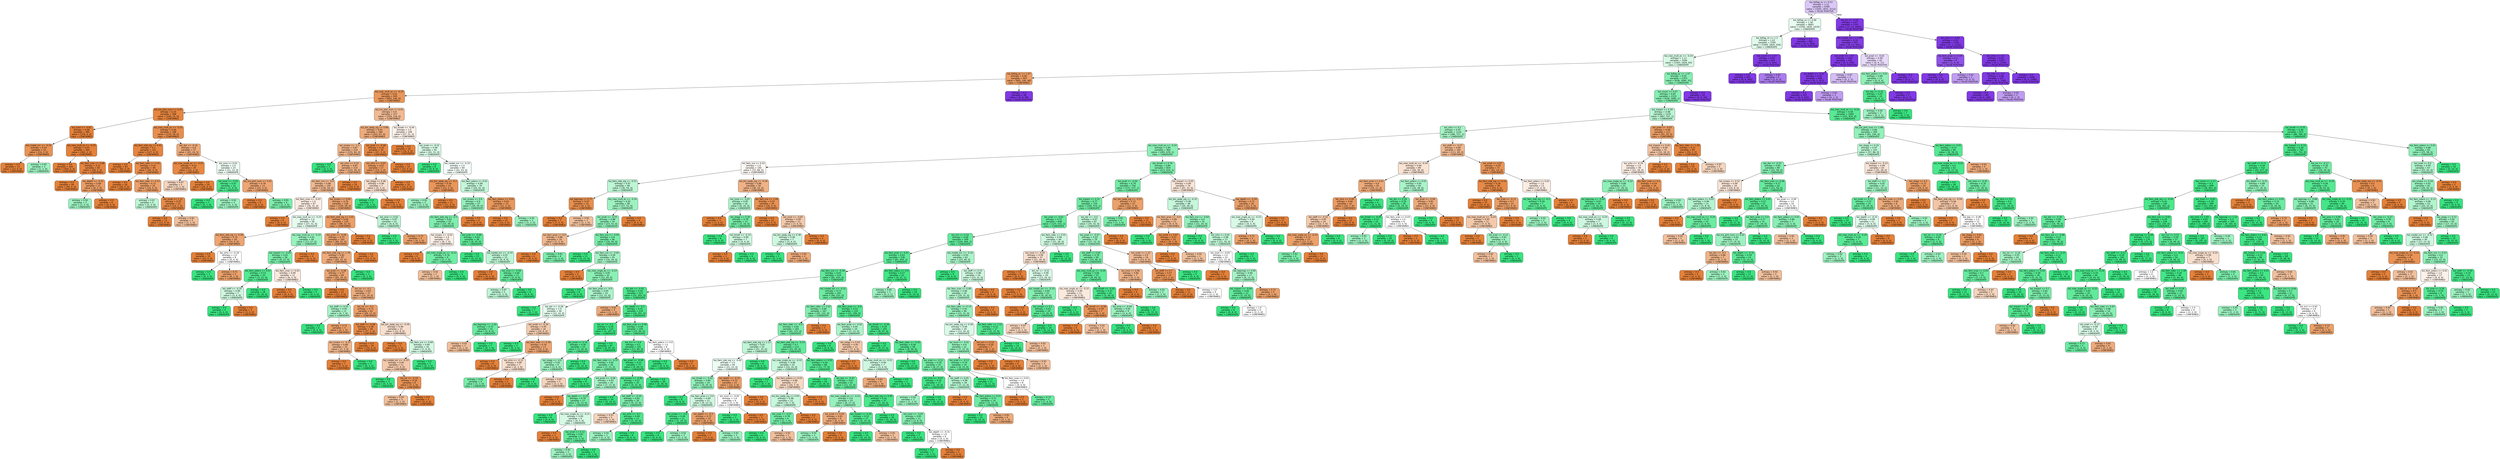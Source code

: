 digraph Tree {
node [shape=box, style="filled, rounded", color="black", fontname=helvetica] ;
edge [fontname=helvetica] ;
0 [label="koi_fpflag_ss <= 0.53\nentropy = 1.51\nsamples = 6390\nvalue = [1445, 1833, 3112]\nclass = FALSE POSITIVE", fillcolor="#8139e548"] ;
1 [label="koi_fpflag_co <= 0.66\nentropy = 1.58\nsamples = 4683\nvalue = [1444, 1820, 1419]\nclass = CANDIDATE", fillcolor="#39e5811e"] ;
0 -> 1 [labeldistance=2.5, labelangle=45, headlabel="True"] ;
2 [label="koi_fpflag_nt <= 1.3\nentropy = 1.43\nsamples = 3790\nvalue = [1444, 1820, 526]\nclass = CANDIDATE", fillcolor="#39e58129"] ;
1 -> 2 ;
3 [label="koi_max_mult_ev <= -0.24\nentropy = 1.13\nsamples = 3346\nvalue = [1443, 1820, 83]\nclass = CANDIDATE", fillcolor="#39e58133"] ;
2 -> 3 ;
4 [label="koi_fpflag_ec <= 1.07\nentropy = 0.86\nsamples = 993\nvalue = [805, 140, 48]\nclass = CONFIRMED", fillcolor="#e58139c7"] ;
3 -> 4 ;
5 [label="koi_max_mult_ev <= -0.25\nentropy = 0.61\nsamples = 945\nvalue = [805, 140, 0]\nclass = CONFIRMED", fillcolor="#e58139d3"] ;
4 -> 5 ;
6 [label="koi_tce_plnt_num <= 0.41\nentropy = 0.24\nsamples = 568\nvalue = [546, 22, 0]\nclass = CONFIRMED", fillcolor="#e58139f5"] ;
5 -> 6 ;
7 [label="koi_insol <= -0.05\nentropy = 0.08\nsamples = 380\nvalue = [376, 4, 0]\nclass = CONFIRMED", fillcolor="#e58139fc"] ;
6 -> 7 ;
8 [label="koi_model_snr <= -0.33\nentropy = 0.54\nsamples = 16\nvalue = [14, 2, 0]\nclass = CONFIRMED", fillcolor="#e58139db"] ;
7 -> 8 ;
9 [label="entropy = 0.0\nsamples = 13\nvalue = [13, 0, 0]\nclass = CONFIRMED", fillcolor="#e58139ff"] ;
8 -> 9 ;
10 [label="entropy = 0.92\nsamples = 3\nvalue = [1, 2, 0]\nclass = CANDIDATE", fillcolor="#39e5817f"] ;
8 -> 10 ;
11 [label="koi_max_mult_ev <= -0.25\nentropy = 0.05\nsamples = 364\nvalue = [362, 2, 0]\nclass = CONFIRMED", fillcolor="#e58139fe"] ;
7 -> 11 ;
12 [label="entropy = 0.0\nsamples = 304\nvalue = [304, 0, 0]\nclass = CONFIRMED", fillcolor="#e58139ff"] ;
11 -> 12 ;
13 [label="koi_fwm_srao <= 0.08\nentropy = 0.21\nsamples = 60\nvalue = [58, 2, 0]\nclass = CONFIRMED", fillcolor="#e58139f6"] ;
11 -> 13 ;
14 [label="entropy = 0.0\nsamples = 49\nvalue = [49, 0, 0]\nclass = CONFIRMED", fillcolor="#e58139ff"] ;
13 -> 14 ;
15 [label="koi_depth <= -0.31\nentropy = 0.68\nsamples = 11\nvalue = [9, 2, 0]\nclass = CONFIRMED", fillcolor="#e58139c6"] ;
13 -> 15 ;
16 [label="entropy = 0.92\nsamples = 3\nvalue = [1, 2, 0]\nclass = CANDIDATE", fillcolor="#39e5817f"] ;
15 -> 16 ;
17 [label="entropy = 0.0\nsamples = 8\nvalue = [8, 0, 0]\nclass = CONFIRMED", fillcolor="#e58139ff"] ;
15 -> 17 ;
18 [label="koi_max_mult_ev <= -0.25\nentropy = 0.46\nsamples = 188\nvalue = [170, 18, 0]\nclass = CONFIRMED", fillcolor="#e58139e4"] ;
6 -> 18 ;
19 [label="koi_fwm_stat_sig <= 0.41\nentropy = 0.2\nsamples = 131\nvalue = [127, 4, 0]\nclass = CONFIRMED", fillcolor="#e58139f7"] ;
18 -> 19 ;
20 [label="entropy = 0.0\nsamples = 83\nvalue = [83, 0, 0]\nclass = CONFIRMED", fillcolor="#e58139ff"] ;
19 -> 20 ;
21 [label="koi_fwm_sdec <= 0.41\nentropy = 0.41\nsamples = 48\nvalue = [44, 4, 0]\nclass = CONFIRMED", fillcolor="#e58139e8"] ;
19 -> 21 ;
22 [label="entropy = 0.0\nsamples = 28\nvalue = [28, 0, 0]\nclass = CONFIRMED", fillcolor="#e58139ff"] ;
21 -> 22 ;
23 [label="koi_fwm_sdec <= 0.53\nentropy = 0.72\nsamples = 20\nvalue = [16, 4, 0]\nclass = CONFIRMED", fillcolor="#e58139bf"] ;
21 -> 23 ;
24 [label="entropy = 0.97\nsamples = 5\nvalue = [2, 3, 0]\nclass = CANDIDATE", fillcolor="#39e58155"] ;
23 -> 24 ;
25 [label="koi_smet <= 1.12\nentropy = 0.35\nsamples = 15\nvalue = [14, 1, 0]\nclass = CONFIRMED", fillcolor="#e58139ed"] ;
23 -> 25 ;
26 [label="entropy = 0.0\nsamples = 12\nvalue = [12, 0, 0]\nclass = CONFIRMED", fillcolor="#e58139ff"] ;
25 -> 26 ;
27 [label="entropy = 0.92\nsamples = 3\nvalue = [2, 1, 0]\nclass = CONFIRMED", fillcolor="#e581397f"] ;
25 -> 27 ;
28 [label="koi_dor <= -0.16\nentropy = 0.8\nsamples = 57\nvalue = [43, 14, 0]\nclass = CONFIRMED", fillcolor="#e58139ac"] ;
18 -> 28 ;
29 [label="koi_max_sngle_ev <= -0.23\nentropy = 0.32\nsamples = 34\nvalue = [32, 2, 0]\nclass = CONFIRMED", fillcolor="#e58139ef"] ;
28 -> 29 ;
30 [label="entropy = 0.97\nsamples = 5\nvalue = [3, 2, 0]\nclass = CONFIRMED", fillcolor="#e5813955"] ;
29 -> 30 ;
31 [label="entropy = 0.0\nsamples = 29\nvalue = [29, 0, 0]\nclass = CONFIRMED", fillcolor="#e58139ff"] ;
29 -> 31 ;
32 [label="koi_sma <= 0.01\nentropy = 1.0\nsamples = 23\nvalue = [11, 12, 0]\nclass = CANDIDATE", fillcolor="#39e58115"] ;
28 -> 32 ;
33 [label="koi_insol <= -0.05\nentropy = 0.47\nsamples = 10\nvalue = [1, 9, 0]\nclass = CANDIDATE", fillcolor="#39e581e3"] ;
32 -> 33 ;
34 [label="entropy = 0.0\nsamples = 7\nvalue = [0, 7, 0]\nclass = CANDIDATE", fillcolor="#39e581ff"] ;
33 -> 34 ;
35 [label="entropy = 0.92\nsamples = 3\nvalue = [1, 2, 0]\nclass = CANDIDATE", fillcolor="#39e5817f"] ;
33 -> 35 ;
36 [label="koi_tce_plnt_num <= 3.55\nentropy = 0.78\nsamples = 13\nvalue = [10, 3, 0]\nclass = CONFIRMED", fillcolor="#e58139b3"] ;
32 -> 36 ;
37 [label="entropy = 0.0\nsamples = 9\nvalue = [9, 0, 0]\nclass = CONFIRMED", fillcolor="#e58139ff"] ;
36 -> 37 ;
38 [label="entropy = 0.81\nsamples = 4\nvalue = [1, 3, 0]\nclass = CANDIDATE", fillcolor="#39e581aa"] ;
36 -> 38 ;
39 [label="koi_tce_plnt_num <= 0.41\nentropy = 0.9\nsamples = 377\nvalue = [259, 118, 0]\nclass = CONFIRMED", fillcolor="#e581398b"] ;
5 -> 39 ;
40 [label="koi_bin_oedp_sig <= 0.94\nentropy = 0.81\nsamples = 269\nvalue = [202, 67, 0]\nclass = CONFIRMED", fillcolor="#e58139aa"] ;
39 -> 40 ;
41 [label="koi_smass <= -1.5\nentropy = 0.87\nsamples = 219\nvalue = [155, 64, 0]\nclass = CONFIRMED", fillcolor="#e5813996"] ;
40 -> 41 ;
42 [label="entropy = 0.0\nsamples = 5\nvalue = [0, 5, 0]\nclass = CANDIDATE", fillcolor="#39e581ff"] ;
41 -> 42 ;
43 [label="koi_srho <= 0.24\nentropy = 0.85\nsamples = 214\nvalue = [155, 59, 0]\nclass = CONFIRMED", fillcolor="#e581399e"] ;
41 -> 43 ;
44 [label="koi_fwm_sra <= -0.4\nentropy = 0.88\nsamples = 195\nvalue = [136, 59, 0]\nclass = CONFIRMED", fillcolor="#e5813990"] ;
43 -> 44 ;
45 [label="koi_fwm_srao <= -0.03\nentropy = 1.0\nsamples = 67\nvalue = [36, 31, 0]\nclass = CONFIRMED", fillcolor="#e5813923"] ;
44 -> 45 ;
46 [label="entropy = 0.0\nsamples = 9\nvalue = [9, 0, 0]\nclass = CONFIRMED", fillcolor="#e58139ff"] ;
45 -> 46 ;
47 [label="koi_max_mult_ev <= -0.25\nentropy = 1.0\nsamples = 58\nvalue = [27, 31, 0]\nclass = CANDIDATE", fillcolor="#39e58121"] ;
45 -> 47 ;
48 [label="koi_fwm_stat_sig <= 0.58\nentropy = 0.76\nsamples = 18\nvalue = [14, 4, 0]\nclass = CONFIRMED", fillcolor="#e58139b6"] ;
47 -> 48 ;
49 [label="entropy = 0.0\nsamples = 10\nvalue = [10, 0, 0]\nclass = CONFIRMED", fillcolor="#e58139ff"] ;
48 -> 49 ;
50 [label="koi_srho <= -0.18\nentropy = 1.0\nsamples = 8\nvalue = [4, 4, 0]\nclass = CONFIRMED", fillcolor="#e5813900"] ;
48 -> 50 ;
51 [label="entropy = 0.0\nsamples = 3\nvalue = [0, 3, 0]\nclass = CANDIDATE", fillcolor="#39e581ff"] ;
50 -> 51 ;
52 [label="entropy = 0.72\nsamples = 5\nvalue = [4, 1, 0]\nclass = CONFIRMED", fillcolor="#e58139bf"] ;
50 -> 52 ;
53 [label="koi_max_mult_ev <= -0.24\nentropy = 0.91\nsamples = 40\nvalue = [13, 27, 0]\nclass = CANDIDATE", fillcolor="#39e58184"] ;
47 -> 53 ;
54 [label="koi_impact <= -0.05\nentropy = 0.81\nsamples = 36\nvalue = [9, 27, 0]\nclass = CANDIDATE", fillcolor="#39e581aa"] ;
53 -> 54 ;
55 [label="koi_fwm_pdeco <= 0.01\nentropy = 0.53\nsamples = 25\nvalue = [3, 22, 0]\nclass = CANDIDATE", fillcolor="#39e581dc"] ;
54 -> 55 ;
56 [label="koi_steff <= -0.35\nentropy = 0.99\nsamples = 7\nvalue = [3, 4, 0]\nclass = CANDIDATE", fillcolor="#39e58140"] ;
55 -> 56 ;
57 [label="entropy = 0.0\nsamples = 4\nvalue = [0, 4, 0]\nclass = CANDIDATE", fillcolor="#39e581ff"] ;
56 -> 57 ;
58 [label="entropy = 0.0\nsamples = 3\nvalue = [3, 0, 0]\nclass = CONFIRMED", fillcolor="#e58139ff"] ;
56 -> 58 ;
59 [label="entropy = 0.0\nsamples = 18\nvalue = [0, 18, 0]\nclass = CANDIDATE", fillcolor="#39e581ff"] ;
55 -> 59 ;
60 [label="koi_fwm_srao <= 0.03\nentropy = 0.99\nsamples = 11\nvalue = [6, 5, 0]\nclass = CONFIRMED", fillcolor="#e581392a"] ;
54 -> 60 ;
61 [label="entropy = 0.0\nsamples = 6\nvalue = [6, 0, 0]\nclass = CONFIRMED", fillcolor="#e58139ff"] ;
60 -> 61 ;
62 [label="entropy = 0.0\nsamples = 5\nvalue = [0, 5, 0]\nclass = CANDIDATE", fillcolor="#39e581ff"] ;
60 -> 62 ;
63 [label="entropy = 0.0\nsamples = 4\nvalue = [4, 0, 0]\nclass = CONFIRMED", fillcolor="#e58139ff"] ;
53 -> 63 ;
64 [label="koi_smass <= 0.69\nentropy = 0.76\nsamples = 128\nvalue = [100, 28, 0]\nclass = CONFIRMED", fillcolor="#e58139b8"] ;
44 -> 64 ;
65 [label="koi_fwm_stat_sig <= 2.01\nentropy = 0.69\nsamples = 118\nvalue = [96, 22, 0]\nclass = CONFIRMED", fillcolor="#e58139c5"] ;
64 -> 65 ;
66 [label="koi_prad <= -0.08\nentropy = 0.75\nsamples = 102\nvalue = [80, 22, 0]\nclass = CONFIRMED", fillcolor="#e58139b9"] ;
65 -> 66 ;
67 [label="koi_fwm_stat_sig <= 1.78\nentropy = 0.82\nsamples = 87\nvalue = [65, 22, 0]\nclass = CONFIRMED", fillcolor="#e58139a9"] ;
66 -> 67 ;
68 [label="koi_prad <= -0.08\nentropy = 0.77\nsamples = 84\nvalue = [65, 19, 0]\nclass = CONFIRMED", fillcolor="#e58139b4"] ;
67 -> 68 ;
69 [label="entropy = 0.0\nsamples = 12\nvalue = [12, 0, 0]\nclass = CONFIRMED", fillcolor="#e58139ff"] ;
68 -> 69 ;
70 [label="koi_ror <= -0.2\nentropy = 0.83\nsamples = 72\nvalue = [53, 19, 0]\nclass = CONFIRMED", fillcolor="#e58139a4"] ;
68 -> 70 ;
71 [label="koi_steff <= 0.43\nentropy = 0.95\nsamples = 11\nvalue = [4, 7, 0]\nclass = CANDIDATE", fillcolor="#39e5816d"] ;
70 -> 71 ;
72 [label="entropy = 0.0\nsamples = 6\nvalue = [0, 6, 0]\nclass = CANDIDATE", fillcolor="#39e581ff"] ;
71 -> 72 ;
73 [label="entropy = 0.72\nsamples = 5\nvalue = [4, 1, 0]\nclass = CONFIRMED", fillcolor="#e58139bf"] ;
71 -> 73 ;
74 [label="koi_ror <= -0.2\nentropy = 0.72\nsamples = 61\nvalue = [49, 12, 0]\nclass = CONFIRMED", fillcolor="#e58139c1"] ;
70 -> 74 ;
75 [label="koi_steff <= -0.08\nentropy = 0.38\nsamples = 40\nvalue = [37, 3, 0]\nclass = CONFIRMED", fillcolor="#e58139ea"] ;
74 -> 75 ;
76 [label="koi_smass <= -0.37\nentropy = 0.88\nsamples = 10\nvalue = [7, 3, 0]\nclass = CONFIRMED", fillcolor="#e5813992"] ;
75 -> 76 ;
77 [label="entropy = 0.0\nsamples = 7\nvalue = [7, 0, 0]\nclass = CONFIRMED", fillcolor="#e58139ff"] ;
76 -> 77 ;
78 [label="entropy = 0.0\nsamples = 3\nvalue = [0, 3, 0]\nclass = CANDIDATE", fillcolor="#39e581ff"] ;
76 -> 78 ;
79 [label="entropy = 0.0\nsamples = 30\nvalue = [30, 0, 0]\nclass = CONFIRMED", fillcolor="#e58139ff"] ;
75 -> 79 ;
80 [label="koi_bin_oedp_sig <= -0.28\nentropy = 0.99\nsamples = 21\nvalue = [12, 9, 0]\nclass = CONFIRMED", fillcolor="#e5813940"] ;
74 -> 80 ;
81 [label="entropy = 0.0\nsamples = 5\nvalue = [5, 0, 0]\nclass = CONFIRMED", fillcolor="#e58139ff"] ;
80 -> 81 ;
82 [label="koi_fwm_sra <= 0.69\nentropy = 0.99\nsamples = 16\nvalue = [7, 9, 0]\nclass = CANDIDATE", fillcolor="#39e58139"] ;
80 -> 82 ;
83 [label="koi_model_snr <= -0.33\nentropy = 0.95\nsamples = 11\nvalue = [7, 4, 0]\nclass = CONFIRMED", fillcolor="#e581396d"] ;
82 -> 83 ;
84 [label="entropy = 0.0\nsamples = 3\nvalue = [0, 3, 0]\nclass = CANDIDATE", fillcolor="#39e581ff"] ;
83 -> 84 ;
85 [label="koi_ror <= -0.19\nentropy = 0.54\nsamples = 8\nvalue = [7, 1, 0]\nclass = CONFIRMED", fillcolor="#e58139db"] ;
83 -> 85 ;
86 [label="entropy = 0.92\nsamples = 3\nvalue = [2, 1, 0]\nclass = CONFIRMED", fillcolor="#e581397f"] ;
85 -> 86 ;
87 [label="entropy = 0.0\nsamples = 5\nvalue = [5, 0, 0]\nclass = CONFIRMED", fillcolor="#e58139ff"] ;
85 -> 87 ;
88 [label="entropy = 0.0\nsamples = 5\nvalue = [0, 5, 0]\nclass = CANDIDATE", fillcolor="#39e581ff"] ;
82 -> 88 ;
89 [label="entropy = 0.0\nsamples = 3\nvalue = [0, 3, 0]\nclass = CANDIDATE", fillcolor="#39e581ff"] ;
67 -> 89 ;
90 [label="entropy = 0.0\nsamples = 15\nvalue = [15, 0, 0]\nclass = CONFIRMED", fillcolor="#e58139ff"] ;
66 -> 90 ;
91 [label="entropy = 0.0\nsamples = 16\nvalue = [16, 0, 0]\nclass = CONFIRMED", fillcolor="#e58139ff"] ;
65 -> 91 ;
92 [label="koi_sma <= 0.02\nentropy = 0.97\nsamples = 10\nvalue = [4, 6, 0]\nclass = CANDIDATE", fillcolor="#39e58155"] ;
64 -> 92 ;
93 [label="entropy = 0.0\nsamples = 5\nvalue = [0, 5, 0]\nclass = CANDIDATE", fillcolor="#39e581ff"] ;
92 -> 93 ;
94 [label="entropy = 0.72\nsamples = 5\nvalue = [4, 1, 0]\nclass = CONFIRMED", fillcolor="#e58139bf"] ;
92 -> 94 ;
95 [label="entropy = 0.0\nsamples = 19\nvalue = [19, 0, 0]\nclass = CONFIRMED", fillcolor="#e58139ff"] ;
43 -> 95 ;
96 [label="koi_prad <= -0.08\nentropy = 0.33\nsamples = 50\nvalue = [47, 3, 0]\nclass = CONFIRMED", fillcolor="#e58139ef"] ;
40 -> 96 ;
97 [label="koi_srho <= -0.05\nentropy = 0.67\nsamples = 17\nvalue = [14, 3, 0]\nclass = CONFIRMED", fillcolor="#e58139c8"] ;
96 -> 97 ;
98 [label="koi_slogg <= 0.46\nentropy = 0.99\nsamples = 7\nvalue = [4, 3, 0]\nclass = CONFIRMED", fillcolor="#e5813940"] ;
97 -> 98 ;
99 [label="entropy = 0.0\nsamples = 3\nvalue = [0, 3, 0]\nclass = CANDIDATE", fillcolor="#39e581ff"] ;
98 -> 99 ;
100 [label="entropy = 0.0\nsamples = 4\nvalue = [4, 0, 0]\nclass = CONFIRMED", fillcolor="#e58139ff"] ;
98 -> 100 ;
101 [label="entropy = 0.0\nsamples = 10\nvalue = [10, 0, 0]\nclass = CONFIRMED", fillcolor="#e58139ff"] ;
97 -> 101 ;
102 [label="entropy = 0.0\nsamples = 33\nvalue = [33, 0, 0]\nclass = CONFIRMED", fillcolor="#e58139ff"] ;
96 -> 102 ;
103 [label="koi_time0 <= -0.44\nentropy = 1.0\nsamples = 108\nvalue = [57, 51, 0]\nclass = CONFIRMED", fillcolor="#e581391b"] ;
39 -> 103 ;
104 [label="entropy = 0.0\nsamples = 16\nvalue = [16, 0, 0]\nclass = CONFIRMED", fillcolor="#e58139ff"] ;
103 -> 104 ;
105 [label="koi_smet <= -0.52\nentropy = 0.99\nsamples = 92\nvalue = [41, 51, 0]\nclass = CANDIDATE", fillcolor="#39e58132"] ;
103 -> 105 ;
106 [label="entropy = 0.0\nsamples = 8\nvalue = [0, 8, 0]\nclass = CANDIDATE", fillcolor="#39e581ff"] ;
105 -> 106 ;
107 [label="koi_model_snr <= -0.33\nentropy = 1.0\nsamples = 84\nvalue = [41, 43, 0]\nclass = CANDIDATE", fillcolor="#39e5810c"] ;
105 -> 107 ;
108 [label="koi_bin_oedp_sig <= -0.1\nentropy = 0.59\nsamples = 14\nvalue = [12, 2, 0]\nclass = CONFIRMED", fillcolor="#e58139d4"] ;
107 -> 108 ;
109 [label="entropy = 0.92\nsamples = 3\nvalue = [1, 2, 0]\nclass = CANDIDATE", fillcolor="#39e5817f"] ;
108 -> 109 ;
110 [label="entropy = 0.0\nsamples = 11\nvalue = [11, 0, 0]\nclass = CONFIRMED", fillcolor="#e58139ff"] ;
108 -> 110 ;
111 [label="koi_fwm_pdeco <= 0.01\nentropy = 0.98\nsamples = 70\nvalue = [29, 41, 0]\nclass = CANDIDATE", fillcolor="#39e5814b"] ;
107 -> 111 ;
112 [label="koi_smass <= 0.6\nentropy = 0.9\nsamples = 57\nvalue = [18, 39, 0]\nclass = CANDIDATE", fillcolor="#39e58189"] ;
111 -> 112 ;
113 [label="koi_fwm_stat_sig <= -0.5\nentropy = 0.83\nsamples = 53\nvalue = [14, 39, 0]\nclass = CANDIDATE", fillcolor="#39e581a3"] ;
112 -> 113 ;
114 [label="koi_smass <= -0.02\nentropy = 1.0\nsamples = 15\nvalue = [8, 7, 0]\nclass = CONFIRMED", fillcolor="#e5813920"] ;
113 -> 114 ;
115 [label="entropy = 0.0\nsamples = 6\nvalue = [6, 0, 0]\nclass = CONFIRMED", fillcolor="#e58139ff"] ;
114 -> 115 ;
116 [label="koi_max_sngle_ev <= -0.23\nentropy = 0.76\nsamples = 9\nvalue = [2, 7, 0]\nclass = CANDIDATE", fillcolor="#39e581b6"] ;
114 -> 116 ;
117 [label="entropy = 0.92\nsamples = 3\nvalue = [2, 1, 0]\nclass = CONFIRMED", fillcolor="#e581397f"] ;
116 -> 117 ;
118 [label="entropy = 0.0\nsamples = 6\nvalue = [0, 6, 0]\nclass = CANDIDATE", fillcolor="#39e581ff"] ;
116 -> 118 ;
119 [label="koi_srad <= -0.08\nentropy = 0.63\nsamples = 38\nvalue = [6, 32, 0]\nclass = CANDIDATE", fillcolor="#39e581cf"] ;
113 -> 119 ;
120 [label="entropy = 0.0\nsamples = 23\nvalue = [0, 23, 0]\nclass = CANDIDATE", fillcolor="#39e581ff"] ;
119 -> 120 ;
121 [label="koi_model_snr <= -0.33\nentropy = 0.97\nsamples = 15\nvalue = [6, 9, 0]\nclass = CANDIDATE", fillcolor="#39e58155"] ;
119 -> 121 ;
122 [label="entropy = 0.0\nsamples = 4\nvalue = [4, 0, 0]\nclass = CONFIRMED", fillcolor="#e58139ff"] ;
121 -> 122 ;
123 [label="koi_sma <= -0.04\nentropy = 0.68\nsamples = 11\nvalue = [2, 9, 0]\nclass = CANDIDATE", fillcolor="#39e581c6"] ;
121 -> 123 ;
124 [label="entropy = 0.97\nsamples = 5\nvalue = [2, 3, 0]\nclass = CANDIDATE", fillcolor="#39e58155"] ;
123 -> 124 ;
125 [label="entropy = 0.0\nsamples = 6\nvalue = [0, 6, 0]\nclass = CANDIDATE", fillcolor="#39e581ff"] ;
123 -> 125 ;
126 [label="entropy = 0.0\nsamples = 4\nvalue = [4, 0, 0]\nclass = CONFIRMED", fillcolor="#e58139ff"] ;
112 -> 126 ;
127 [label="koi_fwm_pdeco <= 0.02\nentropy = 0.62\nsamples = 13\nvalue = [11, 2, 0]\nclass = CONFIRMED", fillcolor="#e58139d1"] ;
111 -> 127 ;
128 [label="entropy = 0.0\nsamples = 10\nvalue = [10, 0, 0]\nclass = CONFIRMED", fillcolor="#e58139ff"] ;
127 -> 128 ;
129 [label="entropy = 0.92\nsamples = 3\nvalue = [1, 2, 0]\nclass = CANDIDATE", fillcolor="#39e5817f"] ;
127 -> 129 ;
130 [label="entropy = 0.0\nsamples = 48\nvalue = [0, 0, 48]\nclass = FALSE POSITIVE", fillcolor="#8139e5ff"] ;
4 -> 130 ;
131 [label="koi_fpflag_ec <= 1.07\nentropy = 0.95\nsamples = 2353\nvalue = [638, 1680, 35]\nclass = CANDIDATE", fillcolor="#39e5819b"] ;
3 -> 131 ;
132 [label="koi_count <= 0.07\nentropy = 0.85\nsamples = 2319\nvalue = [638, 1680, 1]\nclass = CANDIDATE", fillcolor="#39e5819e"] ;
131 -> 132 ;
133 [label="koi_impact <= 0.39\nentropy = 0.98\nsamples = 1235\nvalue = [487, 747, 1]\nclass = CANDIDATE", fillcolor="#39e58159"] ;
132 -> 133 ;
134 [label="koi_srho <= 0.2\nentropy = 0.95\nsamples = 1124\nvalue = [396, 727, 1]\nclass = CANDIDATE", fillcolor="#39e58174"] ;
133 -> 134 ;
135 [label="koi_max_mult_ev <= -0.24\nentropy = 0.89\nsamples = 964\nvalue = [285, 678, 1]\nclass = CANDIDATE", fillcolor="#39e58194"] ;
134 -> 135 ;
136 [label="koi_fwm_sra <= 0.43\nentropy = 1.0\nsamples = 140\nvalue = [72, 68, 0]\nclass = CONFIRMED", fillcolor="#e581390e"] ;
135 -> 136 ;
137 [label="koi_fwm_stat_sig <= -0.53\nentropy = 0.97\nsamples = 90\nvalue = [36, 54, 0]\nclass = CANDIDATE", fillcolor="#39e58155"] ;
136 -> 137 ;
138 [label="koi_kepmag <= 0.77\nentropy = 0.47\nsamples = 10\nvalue = [9, 1, 0]\nclass = CONFIRMED", fillcolor="#e58139e3"] ;
137 -> 138 ;
139 [label="entropy = 0.0\nsamples = 7\nvalue = [7, 0, 0]\nclass = CONFIRMED", fillcolor="#e58139ff"] ;
138 -> 139 ;
140 [label="entropy = 0.92\nsamples = 3\nvalue = [2, 1, 0]\nclass = CONFIRMED", fillcolor="#e581397f"] ;
138 -> 140 ;
141 [label="koi_max_mult_ev <= -0.24\nentropy = 0.92\nsamples = 80\nvalue = [27, 53, 0]\nclass = CANDIDATE", fillcolor="#39e5817d"] ;
137 -> 141 ;
142 [label="koi_smet <= -0.55\nentropy = 0.88\nsamples = 76\nvalue = [23, 53, 0]\nclass = CANDIDATE", fillcolor="#39e58190"] ;
141 -> 142 ;
143 [label="koi_fwm_prao <= 0.0\nentropy = 0.88\nsamples = 10\nvalue = [7, 3, 0]\nclass = CONFIRMED", fillcolor="#e5813992"] ;
142 -> 143 ;
144 [label="entropy = 0.0\nsamples = 6\nvalue = [6, 0, 0]\nclass = CONFIRMED", fillcolor="#e58139ff"] ;
143 -> 144 ;
145 [label="entropy = 0.81\nsamples = 4\nvalue = [1, 3, 0]\nclass = CANDIDATE", fillcolor="#39e581aa"] ;
143 -> 145 ;
146 [label="koi_fwm_sra <= -0.95\nentropy = 0.8\nsamples = 66\nvalue = [16, 50, 0]\nclass = CANDIDATE", fillcolor="#39e581ad"] ;
142 -> 146 ;
147 [label="entropy = 0.0\nsamples = 21\nvalue = [0, 21, 0]\nclass = CANDIDATE", fillcolor="#39e581ff"] ;
146 -> 147 ;
148 [label="koi_fwm_sra <= -0.83\nentropy = 0.94\nsamples = 45\nvalue = [16, 29, 0]\nclass = CANDIDATE", fillcolor="#39e58172"] ;
146 -> 148 ;
149 [label="entropy = 0.0\nsamples = 4\nvalue = [4, 0, 0]\nclass = CONFIRMED", fillcolor="#e58139ff"] ;
148 -> 149 ;
150 [label="koi_max_sngle_ev <= -0.23\nentropy = 0.87\nsamples = 41\nvalue = [12, 29, 0]\nclass = CANDIDATE", fillcolor="#39e58195"] ;
148 -> 150 ;
151 [label="entropy = 0.0\nsamples = 8\nvalue = [0, 8, 0]\nclass = CANDIDATE", fillcolor="#39e581ff"] ;
150 -> 151 ;
152 [label="koi_fwm_prao <= -0.0\nentropy = 0.95\nsamples = 33\nvalue = [12, 21, 0]\nclass = CANDIDATE", fillcolor="#39e5816d"] ;
150 -> 152 ;
153 [label="entropy = 0.0\nsamples = 7\nvalue = [0, 7, 0]\nclass = CANDIDATE", fillcolor="#39e581ff"] ;
152 -> 153 ;
154 [label="koi_dor <= -0.28\nentropy = 1.0\nsamples = 26\nvalue = [12, 14, 0]\nclass = CANDIDATE", fillcolor="#39e58124"] ;
152 -> 154 ;
155 [label="koi_kepmag <= -1.02\nentropy = 0.72\nsamples = 10\nvalue = [2, 8, 0]\nclass = CANDIDATE", fillcolor="#39e581bf"] ;
154 -> 155 ;
156 [label="entropy = 0.92\nsamples = 3\nvalue = [2, 1, 0]\nclass = CONFIRMED", fillcolor="#e581397f"] ;
155 -> 156 ;
157 [label="entropy = 0.0\nsamples = 7\nvalue = [0, 7, 0]\nclass = CANDIDATE", fillcolor="#39e581ff"] ;
155 -> 157 ;
158 [label="koi_smet <= -0.34\nentropy = 0.95\nsamples = 16\nvalue = [10, 6, 0]\nclass = CONFIRMED", fillcolor="#e5813966"] ;
154 -> 158 ;
159 [label="entropy = 0.0\nsamples = 3\nvalue = [0, 3, 0]\nclass = CANDIDATE", fillcolor="#39e581ff"] ;
158 -> 159 ;
160 [label="koi_fwm_sdec <= 0.39\nentropy = 0.78\nsamples = 13\nvalue = [10, 3, 0]\nclass = CONFIRMED", fillcolor="#e58139b3"] ;
158 -> 160 ;
161 [label="entropy = 0.0\nsamples = 6\nvalue = [6, 0, 0]\nclass = CONFIRMED", fillcolor="#e58139ff"] ;
160 -> 161 ;
162 [label="koi_srho <= -0.12\nentropy = 0.99\nsamples = 7\nvalue = [4, 3, 0]\nclass = CONFIRMED", fillcolor="#e5813940"] ;
160 -> 162 ;
163 [label="entropy = 0.81\nsamples = 4\nvalue = [1, 3, 0]\nclass = CANDIDATE", fillcolor="#39e581aa"] ;
162 -> 163 ;
164 [label="entropy = 0.0\nsamples = 3\nvalue = [3, 0, 0]\nclass = CONFIRMED", fillcolor="#e58139ff"] ;
162 -> 164 ;
165 [label="entropy = 0.0\nsamples = 4\nvalue = [4, 0, 0]\nclass = CONFIRMED", fillcolor="#e58139ff"] ;
141 -> 165 ;
166 [label="koi_bin_oedp_sig <= -0.36\nentropy = 0.86\nsamples = 50\nvalue = [36, 14, 0]\nclass = CONFIRMED", fillcolor="#e581399c"] ;
136 -> 166 ;
167 [label="koi_insol <= -0.05\nentropy = 0.95\nsamples = 16\nvalue = [6, 10, 0]\nclass = CANDIDATE", fillcolor="#39e58166"] ;
166 -> 167 ;
168 [label="entropy = 0.0\nsamples = 3\nvalue = [3, 0, 0]\nclass = CONFIRMED", fillcolor="#e58139ff"] ;
167 -> 168 ;
169 [label="koi_slogg <= 0.39\nentropy = 0.78\nsamples = 13\nvalue = [3, 10, 0]\nclass = CANDIDATE", fillcolor="#39e581b3"] ;
167 -> 169 ;
170 [label="entropy = 0.0\nsamples = 6\nvalue = [0, 6, 0]\nclass = CANDIDATE", fillcolor="#39e581ff"] ;
169 -> 170 ;
171 [label="koi_time0 <= -0.33\nentropy = 0.99\nsamples = 7\nvalue = [3, 4, 0]\nclass = CANDIDATE", fillcolor="#39e58140"] ;
169 -> 171 ;
172 [label="entropy = 0.0\nsamples = 3\nvalue = [3, 0, 0]\nclass = CONFIRMED", fillcolor="#e58139ff"] ;
171 -> 172 ;
173 [label="entropy = 0.0\nsamples = 4\nvalue = [0, 4, 0]\nclass = CANDIDATE", fillcolor="#39e581ff"] ;
171 -> 173 ;
174 [label="koi_fwm_sra <= 1.04\nentropy = 0.52\nsamples = 34\nvalue = [30, 4, 0]\nclass = CONFIRMED", fillcolor="#e58139dd"] ;
166 -> 174 ;
175 [label="entropy = 0.0\nsamples = 23\nvalue = [23, 0, 0]\nclass = CONFIRMED", fillcolor="#e58139ff"] ;
174 -> 175 ;
176 [label="koi_insol <= -0.05\nentropy = 0.95\nsamples = 11\nvalue = [7, 4, 0]\nclass = CONFIRMED", fillcolor="#e581396d"] ;
174 -> 176 ;
177 [label="koi_bin_oedp_sig <= 0.38\nentropy = 0.99\nsamples = 7\nvalue = [3, 4, 0]\nclass = CANDIDATE", fillcolor="#39e58140"] ;
176 -> 177 ;
178 [label="entropy = 0.0\nsamples = 3\nvalue = [0, 3, 0]\nclass = CANDIDATE", fillcolor="#39e581ff"] ;
177 -> 178 ;
179 [label="entropy = 0.81\nsamples = 4\nvalue = [3, 1, 0]\nclass = CONFIRMED", fillcolor="#e58139aa"] ;
177 -> 179 ;
180 [label="entropy = 0.0\nsamples = 4\nvalue = [4, 0, 0]\nclass = CONFIRMED", fillcolor="#e58139ff"] ;
176 -> 180 ;
181 [label="koi_time0 <= 0.79\nentropy = 0.84\nsamples = 824\nvalue = [213, 610, 1]\nclass = CANDIDATE", fillcolor="#39e581a6"] ;
135 -> 181 ;
182 [label="koi_prad <= -0.04\nentropy = 0.79\nsamples = 750\nvalue = [172, 577, 1]\nclass = CANDIDATE", fillcolor="#39e581b3"] ;
181 -> 182 ;
183 [label="koi_impact <= 0.31\nentropy = 0.77\nsamples = 735\nvalue = [160, 574, 1]\nclass = CANDIDATE", fillcolor="#39e581b8"] ;
182 -> 183 ;
184 [label="koi_srad <= -0.01\nentropy = 0.72\nsamples = 648\nvalue = [125, 522, 1]\nclass = CANDIDATE", fillcolor="#39e581c2"] ;
183 -> 184 ;
185 [label="koi_incl <= 0.52\nentropy = 0.68\nsamples = 599\nvalue = [104, 494, 1]\nclass = CANDIDATE", fillcolor="#39e581c9"] ;
184 -> 185 ;
186 [label="koi_fwm_prao <= 0.01\nentropy = 0.63\nsamples = 536\nvalue = [81, 454, 1]\nclass = CANDIDATE", fillcolor="#39e581d1"] ;
185 -> 186 ;
187 [label="koi_fwm_sra <= -0.39\nentropy = 0.63\nsamples = 514\nvalue = [81, 433, 0]\nclass = CANDIDATE", fillcolor="#39e581cf"] ;
186 -> 187 ;
188 [label="koi_dor <= -0.42\nentropy = 0.45\nsamples = 223\nvalue = [21, 202, 0]\nclass = CANDIDATE", fillcolor="#39e581e4"] ;
187 -> 188 ;
189 [label="entropy = 0.81\nsamples = 4\nvalue = [3, 1, 0]\nclass = CONFIRMED", fillcolor="#e58139aa"] ;
188 -> 189 ;
190 [label="koi_depth <= -0.3\nentropy = 0.41\nsamples = 219\nvalue = [18, 201, 0]\nclass = CANDIDATE", fillcolor="#39e581e8"] ;
188 -> 190 ;
191 [label="koi_ror <= -0.2\nentropy = 0.18\nsamples = 110\nvalue = [3, 107, 0]\nclass = CANDIDATE", fillcolor="#39e581f8"] ;
190 -> 191 ;
192 [label="koi_smet <= 0.16\nentropy = 0.56\nsamples = 23\nvalue = [3, 20, 0]\nclass = CANDIDATE", fillcolor="#39e581d9"] ;
191 -> 192 ;
193 [label="koi_slogg <= -0.0\nentropy = 0.92\nsamples = 9\nvalue = [3, 6, 0]\nclass = CANDIDATE", fillcolor="#39e5817f"] ;
192 -> 193 ;
194 [label="entropy = 0.0\nsamples = 4\nvalue = [0, 4, 0]\nclass = CANDIDATE", fillcolor="#39e581ff"] ;
193 -> 194 ;
195 [label="entropy = 0.97\nsamples = 5\nvalue = [3, 2, 0]\nclass = CONFIRMED", fillcolor="#e5813955"] ;
193 -> 195 ;
196 [label="entropy = 0.0\nsamples = 14\nvalue = [0, 14, 0]\nclass = CANDIDATE", fillcolor="#39e581ff"] ;
192 -> 196 ;
197 [label="entropy = 0.0\nsamples = 87\nvalue = [0, 87, 0]\nclass = CANDIDATE", fillcolor="#39e581ff"] ;
191 -> 197 ;
198 [label="koi_fwm_srao <= 0.06\nentropy = 0.58\nsamples = 109\nvalue = [15, 94, 0]\nclass = CANDIDATE", fillcolor="#39e581d6"] ;
190 -> 198 ;
199 [label="koi_incl <= 0.4\nentropy = 0.5\nsamples = 101\nvalue = [11, 90, 0]\nclass = CANDIDATE", fillcolor="#39e581e0"] ;
198 -> 199 ;
200 [label="koi_fwm_sdec <= -0.37\nentropy = 0.81\nsamples = 28\nvalue = [7, 21, 0]\nclass = CANDIDATE", fillcolor="#39e581aa"] ;
199 -> 200 ;
201 [label="entropy = 0.0\nsamples = 8\nvalue = [0, 8, 0]\nclass = CANDIDATE", fillcolor="#39e581ff"] ;
200 -> 201 ;
202 [label="koi_prad <= -0.08\nentropy = 0.93\nsamples = 20\nvalue = [7, 13, 0]\nclass = CANDIDATE", fillcolor="#39e58176"] ;
200 -> 202 ;
203 [label="entropy = 0.0\nsamples = 3\nvalue = [3, 0, 0]\nclass = CONFIRMED", fillcolor="#e58139ff"] ;
202 -> 203 ;
204 [label="koi_depth <= -0.29\nentropy = 0.79\nsamples = 17\nvalue = [4, 13, 0]\nclass = CANDIDATE", fillcolor="#39e581b1"] ;
202 -> 204 ;
205 [label="entropy = 0.0\nsamples = 8\nvalue = [0, 8, 0]\nclass = CANDIDATE", fillcolor="#39e581ff"] ;
204 -> 205 ;
206 [label="koi_max_sngle_ev <= -0.21\nentropy = 0.99\nsamples = 9\nvalue = [4, 5, 0]\nclass = CANDIDATE", fillcolor="#39e58133"] ;
204 -> 206 ;
207 [label="entropy = 0.0\nsamples = 3\nvalue = [3, 0, 0]\nclass = CONFIRMED", fillcolor="#e58139ff"] ;
206 -> 207 ;
208 [label="koi_smet <= 0.12\nentropy = 0.65\nsamples = 6\nvalue = [1, 5, 0]\nclass = CANDIDATE", fillcolor="#39e581cc"] ;
206 -> 208 ;
209 [label="entropy = 0.92\nsamples = 3\nvalue = [1, 2, 0]\nclass = CANDIDATE", fillcolor="#39e5817f"] ;
208 -> 209 ;
210 [label="entropy = 0.0\nsamples = 3\nvalue = [0, 3, 0]\nclass = CANDIDATE", fillcolor="#39e581ff"] ;
208 -> 210 ;
211 [label="koi_prad <= -0.08\nentropy = 0.31\nsamples = 73\nvalue = [4, 69, 0]\nclass = CANDIDATE", fillcolor="#39e581f0"] ;
199 -> 211 ;
212 [label="koi_smass <= -0.46\nentropy = 0.51\nsamples = 35\nvalue = [4, 31, 0]\nclass = CANDIDATE", fillcolor="#39e581de"] ;
211 -> 212 ;
213 [label="entropy = 0.0\nsamples = 19\nvalue = [0, 19, 0]\nclass = CANDIDATE", fillcolor="#39e581ff"] ;
212 -> 213 ;
214 [label="koi_steff <= -0.34\nentropy = 0.81\nsamples = 16\nvalue = [4, 12, 0]\nclass = CANDIDATE", fillcolor="#39e581aa"] ;
212 -> 214 ;
215 [label="entropy = 0.97\nsamples = 5\nvalue = [3, 2, 0]\nclass = CONFIRMED", fillcolor="#e5813955"] ;
214 -> 215 ;
216 [label="koi_srho <= -0.1\nentropy = 0.44\nsamples = 11\nvalue = [1, 10, 0]\nclass = CANDIDATE", fillcolor="#39e581e6"] ;
214 -> 216 ;
217 [label="entropy = 0.92\nsamples = 3\nvalue = [1, 2, 0]\nclass = CANDIDATE", fillcolor="#39e5817f"] ;
216 -> 217 ;
218 [label="entropy = 0.0\nsamples = 8\nvalue = [0, 8, 0]\nclass = CANDIDATE", fillcolor="#39e581ff"] ;
216 -> 218 ;
219 [label="entropy = 0.0\nsamples = 38\nvalue = [0, 38, 0]\nclass = CANDIDATE", fillcolor="#39e581ff"] ;
211 -> 219 ;
220 [label="koi_fwm_pdeco <= 0.0\nentropy = 1.0\nsamples = 8\nvalue = [4, 4, 0]\nclass = CONFIRMED", fillcolor="#e5813900"] ;
198 -> 220 ;
221 [label="entropy = 0.0\nsamples = 4\nvalue = [0, 4, 0]\nclass = CANDIDATE", fillcolor="#39e581ff"] ;
220 -> 221 ;
222 [label="entropy = 0.0\nsamples = 4\nvalue = [4, 0, 0]\nclass = CONFIRMED", fillcolor="#e58139ff"] ;
220 -> 222 ;
223 [label="koi_model_snr <= -0.31\nentropy = 0.73\nsamples = 291\nvalue = [60, 231, 0]\nclass = CANDIDATE", fillcolor="#39e581bd"] ;
187 -> 223 ;
224 [label="koi_fwm_sdec <= 2.03\nentropy = 0.84\nsamples = 167\nvalue = [45, 122, 0]\nclass = CANDIDATE", fillcolor="#39e581a1"] ;
223 -> 224 ;
225 [label="koi_fwm_sdec <= -0.5\nentropy = 0.82\nsamples = 164\nvalue = [42, 122, 0]\nclass = CANDIDATE", fillcolor="#39e581a7"] ;
224 -> 225 ;
226 [label="koi_fwm_stat_sig <= 1.13\nentropy = 0.97\nsamples = 52\nvalue = [21, 31, 0]\nclass = CANDIDATE", fillcolor="#39e58152"] ;
225 -> 226 ;
227 [label="koi_fwm_stat_sig <= -0.42\nentropy = 1.0\nsamples = 44\nvalue = [21, 23, 0]\nclass = CANDIDATE", fillcolor="#39e58116"] ;
226 -> 227 ;
228 [label="koi_time0 <= -0.42\nentropy = 0.89\nsamples = 29\nvalue = [9, 20, 0]\nclass = CANDIDATE", fillcolor="#39e5818c"] ;
227 -> 228 ;
229 [label="entropy = 0.0\nsamples = 8\nvalue = [0, 8, 0]\nclass = CANDIDATE", fillcolor="#39e581ff"] ;
228 -> 229 ;
230 [label="koi_fwm_prao <= 0.0\nentropy = 0.99\nsamples = 21\nvalue = [9, 12, 0]\nclass = CANDIDATE", fillcolor="#39e58140"] ;
228 -> 230 ;
231 [label="koi_smass <= -0.0\nentropy = 0.44\nsamples = 11\nvalue = [1, 10, 0]\nclass = CANDIDATE", fillcolor="#39e581e6"] ;
230 -> 231 ;
232 [label="entropy = 0.0\nsamples = 8\nvalue = [0, 8, 0]\nclass = CANDIDATE", fillcolor="#39e581ff"] ;
231 -> 232 ;
233 [label="entropy = 0.92\nsamples = 3\nvalue = [1, 2, 0]\nclass = CANDIDATE", fillcolor="#39e5817f"] ;
231 -> 233 ;
234 [label="koi_depth <= -0.3\nentropy = 0.72\nsamples = 10\nvalue = [8, 2, 0]\nclass = CONFIRMED", fillcolor="#e58139bf"] ;
230 -> 234 ;
235 [label="entropy = 0.0\nsamples = 7\nvalue = [7, 0, 0]\nclass = CONFIRMED", fillcolor="#e58139ff"] ;
234 -> 235 ;
236 [label="entropy = 0.92\nsamples = 3\nvalue = [1, 2, 0]\nclass = CANDIDATE", fillcolor="#39e5817f"] ;
234 -> 236 ;
237 [label="koi_depth <= -0.31\nentropy = 0.72\nsamples = 15\nvalue = [12, 3, 0]\nclass = CONFIRMED", fillcolor="#e58139bf"] ;
227 -> 237 ;
238 [label="koi_insol <= -0.05\nentropy = 1.0\nsamples = 6\nvalue = [3, 3, 0]\nclass = CONFIRMED", fillcolor="#e5813900"] ;
237 -> 238 ;
239 [label="entropy = 0.0\nsamples = 3\nvalue = [0, 3, 0]\nclass = CANDIDATE", fillcolor="#39e581ff"] ;
238 -> 239 ;
240 [label="entropy = 0.0\nsamples = 3\nvalue = [3, 0, 0]\nclass = CONFIRMED", fillcolor="#e58139ff"] ;
238 -> 240 ;
241 [label="entropy = 0.0\nsamples = 9\nvalue = [9, 0, 0]\nclass = CONFIRMED", fillcolor="#e58139ff"] ;
237 -> 241 ;
242 [label="entropy = 0.0\nsamples = 8\nvalue = [0, 8, 0]\nclass = CANDIDATE", fillcolor="#39e581ff"] ;
226 -> 242 ;
243 [label="koi_fwm_stat_sig <= -0.53\nentropy = 0.7\nsamples = 112\nvalue = [21, 91, 0]\nclass = CANDIDATE", fillcolor="#39e581c4"] ;
225 -> 243 ;
244 [label="koi_max_sngle_ev <= -0.22\nentropy = 0.98\nsamples = 24\nvalue = [10, 14, 0]\nclass = CANDIDATE", fillcolor="#39e58149"] ;
243 -> 244 ;
245 [label="entropy = 0.0\nsamples = 7\nvalue = [0, 7, 0]\nclass = CANDIDATE", fillcolor="#39e581ff"] ;
244 -> 245 ;
246 [label="koi_fwm_pdeco <= 0.01\nentropy = 0.98\nsamples = 17\nvalue = [10, 7, 0]\nclass = CONFIRMED", fillcolor="#e581394d"] ;
244 -> 246 ;
247 [label="koi_bin_oedp_sig <= 0.93\nentropy = 0.98\nsamples = 12\nvalue = [5, 7, 0]\nclass = CANDIDATE", fillcolor="#39e58149"] ;
246 -> 247 ;
248 [label="koi_srad <= -0.07\nentropy = 0.76\nsamples = 9\nvalue = [2, 7, 0]\nclass = CANDIDATE", fillcolor="#39e581b6"] ;
247 -> 248 ;
249 [label="entropy = 0.0\nsamples = 6\nvalue = [0, 6, 0]\nclass = CANDIDATE", fillcolor="#39e581ff"] ;
248 -> 249 ;
250 [label="entropy = 0.92\nsamples = 3\nvalue = [2, 1, 0]\nclass = CONFIRMED", fillcolor="#e581397f"] ;
248 -> 250 ;
251 [label="entropy = 0.0\nsamples = 3\nvalue = [3, 0, 0]\nclass = CONFIRMED", fillcolor="#e58139ff"] ;
247 -> 251 ;
252 [label="entropy = 0.0\nsamples = 5\nvalue = [5, 0, 0]\nclass = CONFIRMED", fillcolor="#e58139ff"] ;
246 -> 252 ;
253 [label="koi_fwm_pdeco <= 0.01\nentropy = 0.54\nsamples = 88\nvalue = [11, 77, 0]\nclass = CANDIDATE", fillcolor="#39e581db"] ;
243 -> 253 ;
254 [label="entropy = 0.0\nsamples = 26\nvalue = [0, 26, 0]\nclass = CANDIDATE", fillcolor="#39e581ff"] ;
253 -> 254 ;
255 [label="koi_teq <= -0.47\nentropy = 0.67\nsamples = 62\nvalue = [11, 51, 0]\nclass = CANDIDATE", fillcolor="#39e581c8"] ;
253 -> 255 ;
256 [label="koi_max_sngle_ev <= -0.22\nentropy = 0.9\nsamples = 25\nvalue = [8, 17, 0]\nclass = CANDIDATE", fillcolor="#39e58187"] ;
255 -> 256 ;
257 [label="koi_smet <= 0.44\nentropy = 0.81\nsamples = 8\nvalue = [6, 2, 0]\nclass = CONFIRMED", fillcolor="#e58139aa"] ;
256 -> 257 ;
258 [label="entropy = 0.92\nsamples = 3\nvalue = [1, 2, 0]\nclass = CANDIDATE", fillcolor="#39e5817f"] ;
257 -> 258 ;
259 [label="entropy = 0.0\nsamples = 5\nvalue = [5, 0, 0]\nclass = CONFIRMED", fillcolor="#e58139ff"] ;
257 -> 259 ;
260 [label="koi_impact <= 0.24\nentropy = 0.52\nsamples = 17\nvalue = [2, 15, 0]\nclass = CANDIDATE", fillcolor="#39e581dd"] ;
256 -> 260 ;
261 [label="entropy = 0.0\nsamples = 14\nvalue = [0, 14, 0]\nclass = CANDIDATE", fillcolor="#39e581ff"] ;
260 -> 261 ;
262 [label="entropy = 0.92\nsamples = 3\nvalue = [2, 1, 0]\nclass = CONFIRMED", fillcolor="#e581397f"] ;
260 -> 262 ;
263 [label="koi_fwm_stat_sig <= 0.95\nentropy = 0.41\nsamples = 37\nvalue = [3, 34, 0]\nclass = CANDIDATE", fillcolor="#39e581e9"] ;
255 -> 263 ;
264 [label="entropy = 0.0\nsamples = 26\nvalue = [0, 26, 0]\nclass = CANDIDATE", fillcolor="#39e581ff"] ;
263 -> 264 ;
265 [label="koi_insol <= -0.05\nentropy = 0.85\nsamples = 11\nvalue = [3, 8, 0]\nclass = CANDIDATE", fillcolor="#39e5819f"] ;
263 -> 265 ;
266 [label="entropy = 0.0\nsamples = 5\nvalue = [0, 5, 0]\nclass = CANDIDATE", fillcolor="#39e581ff"] ;
265 -> 266 ;
267 [label="koi_depth <= -0.31\nentropy = 1.0\nsamples = 6\nvalue = [3, 3, 0]\nclass = CONFIRMED", fillcolor="#e5813900"] ;
265 -> 267 ;
268 [label="entropy = 0.0\nsamples = 3\nvalue = [0, 3, 0]\nclass = CANDIDATE", fillcolor="#39e581ff"] ;
267 -> 268 ;
269 [label="entropy = 0.0\nsamples = 3\nvalue = [3, 0, 0]\nclass = CONFIRMED", fillcolor="#e58139ff"] ;
267 -> 269 ;
270 [label="entropy = 0.0\nsamples = 3\nvalue = [3, 0, 0]\nclass = CONFIRMED", fillcolor="#e58139ff"] ;
224 -> 270 ;
271 [label="koi_fwm_prao <= -0.0\nentropy = 0.53\nsamples = 124\nvalue = [15, 109, 0]\nclass = CANDIDATE", fillcolor="#39e581dc"] ;
223 -> 271 ;
272 [label="koi_fwm_prao <= -0.02\nentropy = 0.95\nsamples = 19\nvalue = [7, 12, 0]\nclass = CANDIDATE", fillcolor="#39e5816a"] ;
271 -> 272 ;
273 [label="entropy = 0.0\nsamples = 8\nvalue = [0, 8, 0]\nclass = CANDIDATE", fillcolor="#39e581ff"] ;
272 -> 273 ;
274 [label="koi_slogg <= 0.43\nentropy = 0.95\nsamples = 11\nvalue = [7, 4, 0]\nclass = CONFIRMED", fillcolor="#e581396d"] ;
272 -> 274 ;
275 [label="entropy = 0.0\nsamples = 4\nvalue = [4, 0, 0]\nclass = CONFIRMED", fillcolor="#e58139ff"] ;
274 -> 275 ;
276 [label="koi_max_mult_ev <= -0.21\nentropy = 0.99\nsamples = 7\nvalue = [3, 4, 0]\nclass = CANDIDATE", fillcolor="#39e58140"] ;
274 -> 276 ;
277 [label="entropy = 0.81\nsamples = 4\nvalue = [3, 1, 0]\nclass = CONFIRMED", fillcolor="#e58139aa"] ;
276 -> 277 ;
278 [label="entropy = 0.0\nsamples = 3\nvalue = [0, 3, 0]\nclass = CANDIDATE", fillcolor="#39e581ff"] ;
276 -> 278 ;
279 [label="koi_time0 <= -0.26\nentropy = 0.39\nsamples = 105\nvalue = [8, 97, 0]\nclass = CANDIDATE", fillcolor="#39e581ea"] ;
271 -> 279 ;
280 [label="entropy = 0.0\nsamples = 47\nvalue = [0, 47, 0]\nclass = CANDIDATE", fillcolor="#39e581ff"] ;
279 -> 280 ;
281 [label="koi_fwm_sdec <= -0.45\nentropy = 0.58\nsamples = 58\nvalue = [8, 50, 0]\nclass = CANDIDATE", fillcolor="#39e581d6"] ;
279 -> 281 ;
282 [label="entropy = 0.0\nsamples = 23\nvalue = [0, 23, 0]\nclass = CANDIDATE", fillcolor="#39e581ff"] ;
281 -> 282 ;
283 [label="koi_srad <= -0.12\nentropy = 0.78\nsamples = 35\nvalue = [8, 27, 0]\nclass = CANDIDATE", fillcolor="#39e581b3"] ;
281 -> 283 ;
284 [label="koi_sma <= -0.47\nentropy = 0.32\nsamples = 17\nvalue = [1, 16, 0]\nclass = CANDIDATE", fillcolor="#39e581ef"] ;
283 -> 284 ;
285 [label="entropy = 0.92\nsamples = 3\nvalue = [1, 2, 0]\nclass = CANDIDATE", fillcolor="#39e5817f"] ;
284 -> 285 ;
286 [label="entropy = 0.0\nsamples = 14\nvalue = [0, 14, 0]\nclass = CANDIDATE", fillcolor="#39e581ff"] ;
284 -> 286 ;
287 [label="koi_steff <= 0.05\nentropy = 0.96\nsamples = 18\nvalue = [7, 11, 0]\nclass = CANDIDATE", fillcolor="#39e5815d"] ;
283 -> 287 ;
288 [label="entropy = 0.0\nsamples = 4\nvalue = [4, 0, 0]\nclass = CONFIRMED", fillcolor="#e58139ff"] ;
287 -> 288 ;
289 [label="koi_fwm_pdeco <= 0.01\nentropy = 0.75\nsamples = 14\nvalue = [3, 11, 0]\nclass = CANDIDATE", fillcolor="#39e581b9"] ;
287 -> 289 ;
290 [label="entropy = 0.0\nsamples = 10\nvalue = [0, 10, 0]\nclass = CANDIDATE", fillcolor="#39e581ff"] ;
289 -> 290 ;
291 [label="entropy = 0.81\nsamples = 4\nvalue = [3, 1, 0]\nclass = CONFIRMED", fillcolor="#e58139aa"] ;
289 -> 291 ;
292 [label="koi_fwm_sdeco <= 0.0\nentropy = 0.27\nsamples = 22\nvalue = [0, 21, 1]\nclass = CANDIDATE", fillcolor="#39e581f3"] ;
186 -> 292 ;
293 [label="entropy = 0.92\nsamples = 3\nvalue = [0, 2, 1]\nclass = CANDIDATE", fillcolor="#39e5817f"] ;
292 -> 293 ;
294 [label="entropy = 0.0\nsamples = 19\nvalue = [0, 19, 0]\nclass = CANDIDATE", fillcolor="#39e581ff"] ;
292 -> 294 ;
295 [label="koi_model_snr <= -0.32\nentropy = 0.95\nsamples = 63\nvalue = [23, 40, 0]\nclass = CANDIDATE", fillcolor="#39e5816c"] ;
185 -> 295 ;
296 [label="entropy = 0.0\nsamples = 9\nvalue = [0, 9, 0]\nclass = CANDIDATE", fillcolor="#39e581ff"] ;
295 -> 296 ;
297 [label="koi_steff <= 0.53\nentropy = 0.98\nsamples = 54\nvalue = [23, 31, 0]\nclass = CANDIDATE", fillcolor="#39e58142"] ;
295 -> 297 ;
298 [label="koi_fwm_srao <= 0.06\nentropy = 0.96\nsamples = 50\nvalue = [19, 31, 0]\nclass = CANDIDATE", fillcolor="#39e58163"] ;
297 -> 298 ;
299 [label="koi_fwm_sdec <= 0.14\nentropy = 0.91\nsamples = 46\nvalue = [15, 31, 0]\nclass = CANDIDATE", fillcolor="#39e58184"] ;
298 -> 299 ;
300 [label="koi_bin_oedp_sig <= 0.58\nentropy = 0.99\nsamples = 29\nvalue = [13, 16, 0]\nclass = CANDIDATE", fillcolor="#39e58130"] ;
299 -> 300 ;
301 [label="koi_insol <= -0.05\nentropy = 0.9\nsamples = 22\nvalue = [7, 15, 0]\nclass = CANDIDATE", fillcolor="#39e58188"] ;
300 -> 301 ;
302 [label="koi_srad <= -0.13\nentropy = 0.74\nsamples = 19\nvalue = [4, 15, 0]\nclass = CANDIDATE", fillcolor="#39e581bb"] ;
301 -> 302 ;
303 [label="entropy = 0.0\nsamples = 11\nvalue = [0, 11, 0]\nclass = CANDIDATE", fillcolor="#39e581ff"] ;
302 -> 303 ;
304 [label="koi_fwm_srao <= 0.03\nentropy = 1.0\nsamples = 8\nvalue = [4, 4, 0]\nclass = CONFIRMED", fillcolor="#e5813900"] ;
302 -> 304 ;
305 [label="entropy = 0.0\nsamples = 3\nvalue = [3, 0, 0]\nclass = CONFIRMED", fillcolor="#e58139ff"] ;
304 -> 305 ;
306 [label="entropy = 0.72\nsamples = 5\nvalue = [1, 4, 0]\nclass = CANDIDATE", fillcolor="#39e581bf"] ;
304 -> 306 ;
307 [label="entropy = 0.0\nsamples = 3\nvalue = [3, 0, 0]\nclass = CONFIRMED", fillcolor="#e58139ff"] ;
301 -> 307 ;
308 [label="koi_incl <= 0.52\nentropy = 0.59\nsamples = 7\nvalue = [6, 1, 0]\nclass = CONFIRMED", fillcolor="#e58139d4"] ;
300 -> 308 ;
309 [label="entropy = 0.0\nsamples = 4\nvalue = [4, 0, 0]\nclass = CONFIRMED", fillcolor="#e58139ff"] ;
308 -> 309 ;
310 [label="entropy = 0.92\nsamples = 3\nvalue = [2, 1, 0]\nclass = CONFIRMED", fillcolor="#e581397f"] ;
308 -> 310 ;
311 [label="koi_fwm_sdec <= 1.51\nentropy = 0.52\nsamples = 17\nvalue = [2, 15, 0]\nclass = CANDIDATE", fillcolor="#39e581dd"] ;
299 -> 311 ;
312 [label="entropy = 0.0\nsamples = 14\nvalue = [0, 14, 0]\nclass = CANDIDATE", fillcolor="#39e581ff"] ;
311 -> 312 ;
313 [label="entropy = 0.92\nsamples = 3\nvalue = [2, 1, 0]\nclass = CONFIRMED", fillcolor="#e581397f"] ;
311 -> 313 ;
314 [label="entropy = 0.0\nsamples = 4\nvalue = [4, 0, 0]\nclass = CONFIRMED", fillcolor="#e58139ff"] ;
298 -> 314 ;
315 [label="entropy = 0.0\nsamples = 4\nvalue = [4, 0, 0]\nclass = CONFIRMED", fillcolor="#e58139ff"] ;
297 -> 315 ;
316 [label="koi_fwm_sdec <= 0.91\nentropy = 0.99\nsamples = 49\nvalue = [21, 28, 0]\nclass = CANDIDATE", fillcolor="#39e58140"] ;
184 -> 316 ;
317 [label="koi_insol <= -0.05\nentropy = 0.99\nsamples = 37\nvalue = [21, 16, 0]\nclass = CONFIRMED", fillcolor="#e581393d"] ;
316 -> 317 ;
318 [label="entropy = 0.0\nsamples = 8\nvalue = [8, 0, 0]\nclass = CONFIRMED", fillcolor="#e58139ff"] ;
317 -> 318 ;
319 [label="koi_ror <= -0.21\nentropy = 0.99\nsamples = 29\nvalue = [13, 16, 0]\nclass = CANDIDATE", fillcolor="#39e58130"] ;
317 -> 319 ;
320 [label="entropy = 0.0\nsamples = 7\nvalue = [7, 0, 0]\nclass = CONFIRMED", fillcolor="#e58139ff"] ;
319 -> 320 ;
321 [label="koi_model_snr <= -0.33\nentropy = 0.85\nsamples = 22\nvalue = [6, 16, 0]\nclass = CANDIDATE", fillcolor="#39e5819f"] ;
319 -> 321 ;
322 [label="entropy = 0.0\nsamples = 3\nvalue = [3, 0, 0]\nclass = CONFIRMED", fillcolor="#e58139ff"] ;
321 -> 322 ;
323 [label="koi_smass <= 0.1\nentropy = 0.63\nsamples = 19\nvalue = [3, 16, 0]\nclass = CANDIDATE", fillcolor="#39e581cf"] ;
321 -> 323 ;
324 [label="entropy = 0.97\nsamples = 5\nvalue = [3, 2, 0]\nclass = CONFIRMED", fillcolor="#e5813955"] ;
323 -> 324 ;
325 [label="entropy = 0.0\nsamples = 14\nvalue = [0, 14, 0]\nclass = CANDIDATE", fillcolor="#39e581ff"] ;
323 -> 325 ;
326 [label="entropy = 0.0\nsamples = 12\nvalue = [0, 12, 0]\nclass = CANDIDATE", fillcolor="#39e581ff"] ;
316 -> 326 ;
327 [label="koi_dor <= -0.0\nentropy = 0.97\nsamples = 87\nvalue = [35, 52, 0]\nclass = CANDIDATE", fillcolor="#39e58153"] ;
183 -> 327 ;
328 [label="koi_prad <= -0.07\nentropy = 0.93\nsamples = 79\nvalue = [27, 52, 0]\nclass = CANDIDATE", fillcolor="#39e5817b"] ;
327 -> 328 ;
329 [label="koi_steff <= 0.64\nentropy = 0.78\nsamples = 60\nvalue = [14, 46, 0]\nclass = CANDIDATE", fillcolor="#39e581b1"] ;
328 -> 329 ;
330 [label="koi_max_mult_ev <= -0.24\nentropy = 0.66\nsamples = 53\nvalue = [9, 44, 0]\nclass = CANDIDATE", fillcolor="#39e581cb"] ;
329 -> 330 ;
331 [label="koi_max_sngle_ev <= -0.22\nentropy = 0.99\nsamples = 11\nvalue = [6, 5, 0]\nclass = CONFIRMED", fillcolor="#e581392a"] ;
330 -> 331 ;
332 [label="entropy = 0.0\nsamples = 4\nvalue = [0, 4, 0]\nclass = CANDIDATE", fillcolor="#39e581ff"] ;
331 -> 332 ;
333 [label="koi_time0 <= -0.39\nentropy = 0.59\nsamples = 7\nvalue = [6, 1, 0]\nclass = CONFIRMED", fillcolor="#e58139d4"] ;
331 -> 333 ;
334 [label="entropy = 0.0\nsamples = 4\nvalue = [4, 0, 0]\nclass = CONFIRMED", fillcolor="#e58139ff"] ;
333 -> 334 ;
335 [label="entropy = 0.92\nsamples = 3\nvalue = [2, 1, 0]\nclass = CONFIRMED", fillcolor="#e581397f"] ;
333 -> 335 ;
336 [label="koi_time0 <= -0.41\nentropy = 0.37\nsamples = 42\nvalue = [3, 39, 0]\nclass = CANDIDATE", fillcolor="#39e581eb"] ;
330 -> 336 ;
337 [label="koi_sma <= -0.44\nentropy = 0.92\nsamples = 9\nvalue = [3, 6, 0]\nclass = CANDIDATE", fillcolor="#39e5817f"] ;
336 -> 337 ;
338 [label="entropy = 0.0\nsamples = 6\nvalue = [0, 6, 0]\nclass = CANDIDATE", fillcolor="#39e581ff"] ;
337 -> 338 ;
339 [label="entropy = 0.0\nsamples = 3\nvalue = [3, 0, 0]\nclass = CONFIRMED", fillcolor="#e58139ff"] ;
337 -> 339 ;
340 [label="entropy = 0.0\nsamples = 33\nvalue = [0, 33, 0]\nclass = CANDIDATE", fillcolor="#39e581ff"] ;
336 -> 340 ;
341 [label="koi_sma <= 0.06\nentropy = 0.86\nsamples = 7\nvalue = [5, 2, 0]\nclass = CONFIRMED", fillcolor="#e5813999"] ;
329 -> 341 ;
342 [label="entropy = 0.0\nsamples = 4\nvalue = [4, 0, 0]\nclass = CONFIRMED", fillcolor="#e58139ff"] ;
341 -> 342 ;
343 [label="entropy = 0.92\nsamples = 3\nvalue = [1, 2, 0]\nclass = CANDIDATE", fillcolor="#39e5817f"] ;
341 -> 343 ;
344 [label="koi_smet <= 1.22\nentropy = 0.9\nsamples = 19\nvalue = [13, 6, 0]\nclass = CONFIRMED", fillcolor="#e5813989"] ;
328 -> 344 ;
345 [label="koi_steff <= 0.7\nentropy = 0.57\nsamples = 15\nvalue = [13, 2, 0]\nclass = CONFIRMED", fillcolor="#e58139d8"] ;
344 -> 345 ;
346 [label="entropy = 0.0\nsamples = 11\nvalue = [11, 0, 0]\nclass = CONFIRMED", fillcolor="#e58139ff"] ;
345 -> 346 ;
347 [label="entropy = 1.0\nsamples = 4\nvalue = [2, 2, 0]\nclass = CONFIRMED", fillcolor="#e5813900"] ;
345 -> 347 ;
348 [label="entropy = 0.0\nsamples = 4\nvalue = [0, 4, 0]\nclass = CANDIDATE", fillcolor="#39e581ff"] ;
344 -> 348 ;
349 [label="entropy = 0.0\nsamples = 8\nvalue = [8, 0, 0]\nclass = CONFIRMED", fillcolor="#e58139ff"] ;
327 -> 349 ;
350 [label="koi_bin_oedp_sig <= -0.21\nentropy = 0.72\nsamples = 15\nvalue = [12, 3, 0]\nclass = CONFIRMED", fillcolor="#e58139bf"] ;
182 -> 350 ;
351 [label="entropy = 0.81\nsamples = 4\nvalue = [1, 3, 0]\nclass = CANDIDATE", fillcolor="#39e581aa"] ;
350 -> 351 ;
352 [label="entropy = 0.0\nsamples = 11\nvalue = [11, 0, 0]\nclass = CONFIRMED", fillcolor="#e58139ff"] ;
350 -> 352 ;
353 [label="koi_impact <= 0.05\nentropy = 0.99\nsamples = 74\nvalue = [41, 33, 0]\nclass = CONFIRMED", fillcolor="#e5813932"] ;
181 -> 353 ;
354 [label="koi_bin_oedp_sig <= -0.32\nentropy = 0.98\nsamples = 48\nvalue = [20, 28, 0]\nclass = CANDIDATE", fillcolor="#39e58149"] ;
353 -> 354 ;
355 [label="koi_fwm_prao <= -0.0\nentropy = 0.89\nsamples = 13\nvalue = [9, 4, 0]\nclass = CONFIRMED", fillcolor="#e581398e"] ;
354 -> 355 ;
356 [label="entropy = 0.0\nsamples = 3\nvalue = [0, 3, 0]\nclass = CANDIDATE", fillcolor="#39e581ff"] ;
355 -> 356 ;
357 [label="koi_smet <= 0.87\nentropy = 0.47\nsamples = 10\nvalue = [9, 1, 0]\nclass = CONFIRMED", fillcolor="#e58139e3"] ;
355 -> 357 ;
358 [label="entropy = 0.0\nsamples = 7\nvalue = [7, 0, 0]\nclass = CONFIRMED", fillcolor="#e58139ff"] ;
357 -> 358 ;
359 [label="entropy = 0.92\nsamples = 3\nvalue = [2, 1, 0]\nclass = CONFIRMED", fillcolor="#e581397f"] ;
357 -> 359 ;
360 [label="koi_fwm_sra <= -0.64\nentropy = 0.9\nsamples = 35\nvalue = [11, 24, 0]\nclass = CANDIDATE", fillcolor="#39e5818a"] ;
354 -> 360 ;
361 [label="entropy = 0.0\nsamples = 8\nvalue = [0, 8, 0]\nclass = CANDIDATE", fillcolor="#39e581ff"] ;
360 -> 361 ;
362 [label="koi_srho <= 0.04\nentropy = 0.98\nsamples = 27\nvalue = [11, 16, 0]\nclass = CANDIDATE", fillcolor="#39e58150"] ;
360 -> 362 ;
363 [label="koi_insol <= -0.05\nentropy = 1.0\nsamples = 22\nvalue = [11, 11, 0]\nclass = CONFIRMED", fillcolor="#e5813900"] ;
362 -> 363 ;
364 [label="entropy = 0.0\nsamples = 5\nvalue = [5, 0, 0]\nclass = CONFIRMED", fillcolor="#e58139ff"] ;
363 -> 364 ;
365 [label="koi_kepmag <= 0.94\nentropy = 0.94\nsamples = 17\nvalue = [6, 11, 0]\nclass = CANDIDATE", fillcolor="#39e58174"] ;
363 -> 365 ;
366 [label="koi_impact <= -0.04\nentropy = 0.65\nsamples = 12\nvalue = [2, 10, 0]\nclass = CANDIDATE", fillcolor="#39e581cc"] ;
365 -> 366 ;
367 [label="entropy = 0.0\nsamples = 8\nvalue = [0, 8, 0]\nclass = CANDIDATE", fillcolor="#39e581ff"] ;
366 -> 367 ;
368 [label="entropy = 1.0\nsamples = 4\nvalue = [2, 2, 0]\nclass = CONFIRMED", fillcolor="#e5813900"] ;
366 -> 368 ;
369 [label="entropy = 0.72\nsamples = 5\nvalue = [4, 1, 0]\nclass = CONFIRMED", fillcolor="#e58139bf"] ;
365 -> 369 ;
370 [label="entropy = 0.0\nsamples = 5\nvalue = [0, 5, 0]\nclass = CANDIDATE", fillcolor="#39e581ff"] ;
362 -> 370 ;
371 [label="koi_depth <= -0.29\nentropy = 0.71\nsamples = 26\nvalue = [21, 5, 0]\nclass = CONFIRMED", fillcolor="#e58139c2"] ;
353 -> 371 ;
372 [label="koi_max_sngle_ev <= -0.22\nentropy = 0.99\nsamples = 9\nvalue = [4, 5, 0]\nclass = CANDIDATE", fillcolor="#39e58133"] ;
371 -> 372 ;
373 [label="entropy = 0.72\nsamples = 5\nvalue = [4, 1, 0]\nclass = CONFIRMED", fillcolor="#e58139bf"] ;
372 -> 373 ;
374 [label="entropy = 0.0\nsamples = 4\nvalue = [0, 4, 0]\nclass = CANDIDATE", fillcolor="#39e581ff"] ;
372 -> 374 ;
375 [label="entropy = 0.0\nsamples = 17\nvalue = [17, 0, 0]\nclass = CONFIRMED", fillcolor="#e58139ff"] ;
371 -> 375 ;
376 [label="koi_steff <= -0.27\nentropy = 0.89\nsamples = 160\nvalue = [111, 49, 0]\nclass = CONFIRMED", fillcolor="#e581398e"] ;
134 -> 376 ;
377 [label="koi_max_mult_ev <= -0.24\nentropy = 0.99\nsamples = 89\nvalue = [50, 39, 0]\nclass = CONFIRMED", fillcolor="#e5813938"] ;
376 -> 377 ;
378 [label="koi_fwm_prao <= 0.01\nentropy = 0.8\nsamples = 45\nvalue = [34, 11, 0]\nclass = CONFIRMED", fillcolor="#e58139ac"] ;
377 -> 378 ;
379 [label="koi_srho <= 0.49\nentropy = 0.66\nsamples = 41\nvalue = [34, 7, 0]\nclass = CONFIRMED", fillcolor="#e58139ca"] ;
378 -> 379 ;
380 [label="koi_steff <= -0.52\nentropy = 0.95\nsamples = 19\nvalue = [12, 7, 0]\nclass = CONFIRMED", fillcolor="#e581396a"] ;
379 -> 380 ;
381 [label="koi_max_sngle_ev <= -0.23\nentropy = 0.72\nsamples = 15\nvalue = [12, 3, 0]\nclass = CONFIRMED", fillcolor="#e58139bf"] ;
380 -> 381 ;
382 [label="entropy = 0.81\nsamples = 4\nvalue = [1, 3, 0]\nclass = CANDIDATE", fillcolor="#39e581aa"] ;
381 -> 382 ;
383 [label="entropy = 0.0\nsamples = 11\nvalue = [11, 0, 0]\nclass = CONFIRMED", fillcolor="#e58139ff"] ;
381 -> 383 ;
384 [label="entropy = 0.0\nsamples = 4\nvalue = [0, 4, 0]\nclass = CANDIDATE", fillcolor="#39e581ff"] ;
380 -> 384 ;
385 [label="entropy = 0.0\nsamples = 22\nvalue = [22, 0, 0]\nclass = CONFIRMED", fillcolor="#e58139ff"] ;
379 -> 385 ;
386 [label="entropy = 0.0\nsamples = 4\nvalue = [0, 4, 0]\nclass = CANDIDATE", fillcolor="#39e581ff"] ;
378 -> 386 ;
387 [label="koi_fwm_pdeco <= 0.01\nentropy = 0.95\nsamples = 44\nvalue = [16, 28, 0]\nclass = CANDIDATE", fillcolor="#39e5816d"] ;
377 -> 387 ;
388 [label="koi_dor <= 0.29\nentropy = 0.59\nsamples = 28\nvalue = [4, 24, 0]\nclass = CANDIDATE", fillcolor="#39e581d4"] ;
387 -> 388 ;
389 [label="koi_time0 <= -0.45\nentropy = 0.27\nsamples = 22\nvalue = [1, 21, 0]\nclass = CANDIDATE", fillcolor="#39e581f3"] ;
388 -> 389 ;
390 [label="entropy = 0.92\nsamples = 3\nvalue = [1, 2, 0]\nclass = CANDIDATE", fillcolor="#39e5817f"] ;
389 -> 390 ;
391 [label="entropy = 0.0\nsamples = 19\nvalue = [0, 19, 0]\nclass = CANDIDATE", fillcolor="#39e581ff"] ;
389 -> 391 ;
392 [label="koi_fwm_srao <= 0.03\nentropy = 1.0\nsamples = 6\nvalue = [3, 3, 0]\nclass = CONFIRMED", fillcolor="#e5813900"] ;
388 -> 392 ;
393 [label="entropy = 0.0\nsamples = 3\nvalue = [3, 0, 0]\nclass = CONFIRMED", fillcolor="#e58139ff"] ;
392 -> 393 ;
394 [label="entropy = 0.0\nsamples = 3\nvalue = [0, 3, 0]\nclass = CANDIDATE", fillcolor="#39e581ff"] ;
392 -> 394 ;
395 [label="koi_prad <= -0.08\nentropy = 0.81\nsamples = 16\nvalue = [12, 4, 0]\nclass = CONFIRMED", fillcolor="#e58139aa"] ;
387 -> 395 ;
396 [label="entropy = 0.0\nsamples = 4\nvalue = [0, 4, 0]\nclass = CANDIDATE", fillcolor="#39e581ff"] ;
395 -> 396 ;
397 [label="entropy = 0.0\nsamples = 12\nvalue = [12, 0, 0]\nclass = CONFIRMED", fillcolor="#e58139ff"] ;
395 -> 397 ;
398 [label="koi_smet <= 0.87\nentropy = 0.59\nsamples = 71\nvalue = [61, 10, 0]\nclass = CONFIRMED", fillcolor="#e58139d5"] ;
376 -> 398 ;
399 [label="koi_fwm_stat_sig <= 0.14\nentropy = 0.36\nsamples = 58\nvalue = [54, 4, 0]\nclass = CONFIRMED", fillcolor="#e58139ec"] ;
398 -> 399 ;
400 [label="entropy = 0.0\nsamples = 37\nvalue = [37, 0, 0]\nclass = CONFIRMED", fillcolor="#e58139ff"] ;
399 -> 400 ;
401 [label="koi_srad <= -0.11\nentropy = 0.7\nsamples = 21\nvalue = [17, 4, 0]\nclass = CONFIRMED", fillcolor="#e58139c3"] ;
399 -> 401 ;
402 [label="koi_max_mult_ev <= -0.24\nentropy = 0.95\nsamples = 11\nvalue = [7, 4, 0]\nclass = CONFIRMED", fillcolor="#e581396d"] ;
401 -> 402 ;
403 [label="entropy = 0.0\nsamples = 5\nvalue = [5, 0, 0]\nclass = CONFIRMED", fillcolor="#e58139ff"] ;
402 -> 403 ;
404 [label="koi_srad <= -0.12\nentropy = 0.92\nsamples = 6\nvalue = [2, 4, 0]\nclass = CANDIDATE", fillcolor="#39e5817f"] ;
402 -> 404 ;
405 [label="entropy = 0.92\nsamples = 3\nvalue = [2, 1, 0]\nclass = CONFIRMED", fillcolor="#e581397f"] ;
404 -> 405 ;
406 [label="entropy = 0.0\nsamples = 3\nvalue = [0, 3, 0]\nclass = CANDIDATE", fillcolor="#39e581ff"] ;
404 -> 406 ;
407 [label="entropy = 0.0\nsamples = 10\nvalue = [10, 0, 0]\nclass = CONFIRMED", fillcolor="#e58139ff"] ;
401 -> 407 ;
408 [label="koi_fwm_pdeco <= 0.01\nentropy = 1.0\nsamples = 13\nvalue = [7, 6, 0]\nclass = CONFIRMED", fillcolor="#e5813924"] ;
398 -> 408 ;
409 [label="koi_fwm_stat_sig <= -0.3\nentropy = 0.59\nsamples = 7\nvalue = [1, 6, 0]\nclass = CANDIDATE", fillcolor="#39e581d4"] ;
408 -> 409 ;
410 [label="entropy = 0.92\nsamples = 3\nvalue = [1, 2, 0]\nclass = CANDIDATE", fillcolor="#39e5817f"] ;
409 -> 410 ;
411 [label="entropy = 0.0\nsamples = 4\nvalue = [0, 4, 0]\nclass = CANDIDATE", fillcolor="#39e581ff"] ;
409 -> 411 ;
412 [label="entropy = 0.0\nsamples = 6\nvalue = [6, 0, 0]\nclass = CONFIRMED", fillcolor="#e58139ff"] ;
408 -> 412 ;
413 [label="koi_prad <= -0.07\nentropy = 0.68\nsamples = 111\nvalue = [91, 20, 0]\nclass = CONFIRMED", fillcolor="#e58139c7"] ;
133 -> 413 ;
414 [label="koi_impact <= 0.42\nentropy = 0.94\nsamples = 51\nvalue = [33, 18, 0]\nclass = CONFIRMED", fillcolor="#e5813974"] ;
413 -> 414 ;
415 [label="koi_srho <= -0.19\nentropy = 1.0\nsamples = 39\nvalue = [21, 18, 0]\nclass = CONFIRMED", fillcolor="#e5813924"] ;
414 -> 415 ;
416 [label="koi_max_sngle_ev <= -0.22\nentropy = 0.89\nsamples = 23\nvalue = [7, 16, 0]\nclass = CANDIDATE", fillcolor="#39e5818f"] ;
415 -> 416 ;
417 [label="koi_kepmag <= -0.24\nentropy = 0.63\nsamples = 19\nvalue = [3, 16, 0]\nclass = CANDIDATE", fillcolor="#39e581cf"] ;
416 -> 417 ;
418 [label="koi_max_mult_ev <= -0.24\nentropy = 0.99\nsamples = 7\nvalue = [3, 4, 0]\nclass = CANDIDATE", fillcolor="#39e58140"] ;
417 -> 418 ;
419 [label="entropy = 0.0\nsamples = 3\nvalue = [3, 0, 0]\nclass = CONFIRMED", fillcolor="#e58139ff"] ;
418 -> 419 ;
420 [label="entropy = 0.0\nsamples = 4\nvalue = [0, 4, 0]\nclass = CANDIDATE", fillcolor="#39e581ff"] ;
418 -> 420 ;
421 [label="entropy = 0.0\nsamples = 12\nvalue = [0, 12, 0]\nclass = CANDIDATE", fillcolor="#39e581ff"] ;
417 -> 421 ;
422 [label="entropy = 0.0\nsamples = 4\nvalue = [4, 0, 0]\nclass = CONFIRMED", fillcolor="#e58139ff"] ;
416 -> 422 ;
423 [label="koi_fwm_srao <= 0.1\nentropy = 0.54\nsamples = 16\nvalue = [14, 2, 0]\nclass = CONFIRMED", fillcolor="#e58139db"] ;
415 -> 423 ;
424 [label="entropy = 0.0\nsamples = 13\nvalue = [13, 0, 0]\nclass = CONFIRMED", fillcolor="#e58139ff"] ;
423 -> 424 ;
425 [label="entropy = 0.92\nsamples = 3\nvalue = [1, 2, 0]\nclass = CANDIDATE", fillcolor="#39e5817f"] ;
423 -> 425 ;
426 [label="entropy = 0.0\nsamples = 12\nvalue = [12, 0, 0]\nclass = CONFIRMED", fillcolor="#e58139ff"] ;
414 -> 426 ;
427 [label="koi_fwm_sdec <= 1.28\nentropy = 0.21\nsamples = 60\nvalue = [58, 2, 0]\nclass = CONFIRMED", fillcolor="#e58139f6"] ;
413 -> 427 ;
428 [label="entropy = 0.0\nsamples = 55\nvalue = [55, 0, 0]\nclass = CONFIRMED", fillcolor="#e58139ff"] ;
427 -> 428 ;
429 [label="entropy = 0.97\nsamples = 5\nvalue = [3, 2, 0]\nclass = CONFIRMED", fillcolor="#e5813955"] ;
427 -> 429 ;
430 [label="koi_max_mult_ev <= -0.24\nentropy = 0.58\nsamples = 1084\nvalue = [151, 933, 0]\nclass = CANDIDATE", fillcolor="#39e581d6"] ;
132 -> 430 ;
431 [label="koi_tce_plnt_num <= 1.98\nentropy = 0.89\nsamples = 209\nvalue = [65, 144, 0]\nclass = CANDIDATE", fillcolor="#39e5818c"] ;
430 -> 431 ;
432 [label="koi_slogg <= 0.24\nentropy = 0.97\nsamples = 143\nvalue = [57, 86, 0]\nclass = CANDIDATE", fillcolor="#39e58156"] ;
431 -> 432 ;
433 [label="koi_dor <= -0.37\nentropy = 0.85\nsamples = 80\nvalue = [22, 58, 0]\nclass = CANDIDATE", fillcolor="#39e5819e"] ;
432 -> 433 ;
434 [label="koi_smass <= 0.52\nentropy = 0.99\nsamples = 18\nvalue = [10, 8, 0]\nclass = CONFIRMED", fillcolor="#e5813933"] ;
433 -> 434 ;
435 [label="koi_fwm_pdeco <= 0.01\nentropy = 0.96\nsamples = 13\nvalue = [5, 8, 0]\nclass = CANDIDATE", fillcolor="#39e58160"] ;
434 -> 435 ;
436 [label="entropy = 0.0\nsamples = 3\nvalue = [3, 0, 0]\nclass = CONFIRMED", fillcolor="#e58139ff"] ;
435 -> 436 ;
437 [label="koi_max_mult_ev <= -0.24\nentropy = 0.72\nsamples = 10\nvalue = [2, 8, 0]\nclass = CANDIDATE", fillcolor="#39e581bf"] ;
435 -> 437 ;
438 [label="entropy = 0.92\nsamples = 3\nvalue = [2, 1, 0]\nclass = CONFIRMED", fillcolor="#e581397f"] ;
437 -> 438 ;
439 [label="entropy = 0.0\nsamples = 7\nvalue = [0, 7, 0]\nclass = CANDIDATE", fillcolor="#39e581ff"] ;
437 -> 439 ;
440 [label="entropy = 0.0\nsamples = 5\nvalue = [5, 0, 0]\nclass = CONFIRMED", fillcolor="#e58139ff"] ;
434 -> 440 ;
441 [label="koi_fwm_srao <= 0.06\nentropy = 0.71\nsamples = 62\nvalue = [12, 50, 0]\nclass = CANDIDATE", fillcolor="#39e581c2"] ;
433 -> 441 ;
442 [label="koi_fwm_pdeco <= 0.01\nentropy = 0.57\nsamples = 52\nvalue = [7, 45, 0]\nclass = CANDIDATE", fillcolor="#39e581d7"] ;
441 -> 442 ;
443 [label="entropy = 0.0\nsamples = 21\nvalue = [0, 21, 0]\nclass = CANDIDATE", fillcolor="#39e581ff"] ;
442 -> 443 ;
444 [label="koi_fwm_prao <= 0.0\nentropy = 0.77\nsamples = 31\nvalue = [7, 24, 0]\nclass = CANDIDATE", fillcolor="#39e581b5"] ;
442 -> 444 ;
445 [label="koi_tce_plnt_num <= 0.41\nentropy = 0.92\nsamples = 21\nvalue = [7, 14, 0]\nclass = CANDIDATE", fillcolor="#39e5817f"] ;
444 -> 445 ;
446 [label="koi_dor <= -0.2\nentropy = 0.86\nsamples = 7\nvalue = [5, 2, 0]\nclass = CONFIRMED", fillcolor="#e5813999"] ;
445 -> 446 ;
447 [label="entropy = 0.0\nsamples = 4\nvalue = [4, 0, 0]\nclass = CONFIRMED", fillcolor="#e58139ff"] ;
446 -> 447 ;
448 [label="entropy = 0.92\nsamples = 3\nvalue = [1, 2, 0]\nclass = CANDIDATE", fillcolor="#39e5817f"] ;
446 -> 448 ;
449 [label="koi_depth <= -0.31\nentropy = 0.59\nsamples = 14\nvalue = [2, 12, 0]\nclass = CANDIDATE", fillcolor="#39e581d4"] ;
445 -> 449 ;
450 [label="entropy = 0.0\nsamples = 11\nvalue = [0, 11, 0]\nclass = CANDIDATE", fillcolor="#39e581ff"] ;
449 -> 450 ;
451 [label="entropy = 0.92\nsamples = 3\nvalue = [2, 1, 0]\nclass = CONFIRMED", fillcolor="#e581397f"] ;
449 -> 451 ;
452 [label="entropy = 0.0\nsamples = 10\nvalue = [0, 10, 0]\nclass = CANDIDATE", fillcolor="#39e581ff"] ;
444 -> 452 ;
453 [label="koi_prad <= -0.08\nentropy = 1.0\nsamples = 10\nvalue = [5, 5, 0]\nclass = CONFIRMED", fillcolor="#e5813900"] ;
441 -> 453 ;
454 [label="koi_fwm_pdeco <= 0.01\nentropy = 0.86\nsamples = 7\nvalue = [2, 5, 0]\nclass = CANDIDATE", fillcolor="#39e58199"] ;
453 -> 454 ;
455 [label="entropy = 0.92\nsamples = 3\nvalue = [2, 1, 0]\nclass = CONFIRMED", fillcolor="#e581397f"] ;
454 -> 455 ;
456 [label="entropy = 0.0\nsamples = 4\nvalue = [0, 4, 0]\nclass = CANDIDATE", fillcolor="#39e581ff"] ;
454 -> 456 ;
457 [label="entropy = 0.0\nsamples = 3\nvalue = [3, 0, 0]\nclass = CONFIRMED", fillcolor="#e58139ff"] ;
453 -> 457 ;
458 [label="koi_impact <= -0.23\nentropy = 0.99\nsamples = 63\nvalue = [35, 28, 0]\nclass = CONFIRMED", fillcolor="#e5813933"] ;
432 -> 458 ;
459 [label="koi_steff <= -0.1\nentropy = 0.92\nsamples = 33\nvalue = [11, 22, 0]\nclass = CANDIDATE", fillcolor="#39e5817f"] ;
458 -> 459 ;
460 [label="koi_smet <= 0.72\nentropy = 0.72\nsamples = 25\nvalue = [5, 20, 0]\nclass = CANDIDATE", fillcolor="#39e581bf"] ;
459 -> 460 ;
461 [label="entropy = 0.0\nsamples = 14\nvalue = [0, 14, 0]\nclass = CANDIDATE", fillcolor="#39e581ff"] ;
460 -> 461 ;
462 [label="koi_depth <= -0.31\nentropy = 0.99\nsamples = 11\nvalue = [5, 6, 0]\nclass = CANDIDATE", fillcolor="#39e5812a"] ;
460 -> 462 ;
463 [label="koi_max_mult_ev <= -0.24\nentropy = 0.59\nsamples = 7\nvalue = [1, 6, 0]\nclass = CANDIDATE", fillcolor="#39e581d4"] ;
462 -> 463 ;
464 [label="entropy = 0.92\nsamples = 3\nvalue = [1, 2, 0]\nclass = CANDIDATE", fillcolor="#39e5817f"] ;
463 -> 464 ;
465 [label="entropy = 0.0\nsamples = 4\nvalue = [0, 4, 0]\nclass = CANDIDATE", fillcolor="#39e581ff"] ;
463 -> 465 ;
466 [label="entropy = 0.0\nsamples = 4\nvalue = [4, 0, 0]\nclass = CONFIRMED", fillcolor="#e58139ff"] ;
462 -> 466 ;
467 [label="koi_fwm_srao <= 0.03\nentropy = 0.81\nsamples = 8\nvalue = [6, 2, 0]\nclass = CONFIRMED", fillcolor="#e58139aa"] ;
459 -> 467 ;
468 [label="entropy = 0.0\nsamples = 5\nvalue = [5, 0, 0]\nclass = CONFIRMED", fillcolor="#e58139ff"] ;
467 -> 468 ;
469 [label="entropy = 0.92\nsamples = 3\nvalue = [1, 2, 0]\nclass = CANDIDATE", fillcolor="#39e5817f"] ;
467 -> 469 ;
470 [label="koi_slogg <= 0.5\nentropy = 0.72\nsamples = 30\nvalue = [24, 6, 0]\nclass = CONFIRMED", fillcolor="#e58139bf"] ;
458 -> 470 ;
471 [label="entropy = 0.0\nsamples = 13\nvalue = [13, 0, 0]\nclass = CONFIRMED", fillcolor="#e58139ff"] ;
470 -> 471 ;
472 [label="koi_fwm_stat_sig <= -0.54\nentropy = 0.94\nsamples = 17\nvalue = [11, 6, 0]\nclass = CONFIRMED", fillcolor="#e5813974"] ;
470 -> 472 ;
473 [label="entropy = 0.0\nsamples = 5\nvalue = [5, 0, 0]\nclass = CONFIRMED", fillcolor="#e58139ff"] ;
472 -> 473 ;
474 [label="koi_teq <= -0.48\nentropy = 1.0\nsamples = 12\nvalue = [6, 6, 0]\nclass = CONFIRMED", fillcolor="#e5813900"] ;
472 -> 474 ;
475 [label="koi_ror <= -0.19\nentropy = 0.65\nsamples = 6\nvalue = [1, 5, 0]\nclass = CANDIDATE", fillcolor="#39e581cc"] ;
474 -> 475 ;
476 [label="entropy = 0.0\nsamples = 3\nvalue = [0, 3, 0]\nclass = CANDIDATE", fillcolor="#39e581ff"] ;
475 -> 476 ;
477 [label="entropy = 0.92\nsamples = 3\nvalue = [1, 2, 0]\nclass = CANDIDATE", fillcolor="#39e5817f"] ;
475 -> 477 ;
478 [label="koi_slogg <= 0.65\nentropy = 0.65\nsamples = 6\nvalue = [5, 1, 0]\nclass = CONFIRMED", fillcolor="#e58139cc"] ;
474 -> 478 ;
479 [label="entropy = 0.92\nsamples = 3\nvalue = [2, 1, 0]\nclass = CONFIRMED", fillcolor="#e581397f"] ;
478 -> 479 ;
480 [label="entropy = 0.0\nsamples = 3\nvalue = [3, 0, 0]\nclass = CONFIRMED", fillcolor="#e58139ff"] ;
478 -> 480 ;
481 [label="koi_fwm_pdeco <= 0.01\nentropy = 0.53\nsamples = 66\nvalue = [8, 58, 0]\nclass = CANDIDATE", fillcolor="#39e581dc"] ;
431 -> 481 ;
482 [label="koi_max_sngle_ev <= -0.22\nentropy = 0.4\nsamples = 62\nvalue = [5, 57, 0]\nclass = CANDIDATE", fillcolor="#39e581e9"] ;
481 -> 482 ;
483 [label="entropy = 0.0\nsamples = 39\nvalue = [0, 39, 0]\nclass = CANDIDATE", fillcolor="#39e581ff"] ;
482 -> 483 ;
484 [label="koi_sma <= -0.45\nentropy = 0.76\nsamples = 23\nvalue = [5, 18, 0]\nclass = CANDIDATE", fillcolor="#39e581b8"] ;
482 -> 484 ;
485 [label="entropy = 0.0\nsamples = 4\nvalue = [4, 0, 0]\nclass = CONFIRMED", fillcolor="#e58139ff"] ;
484 -> 485 ;
486 [label="koi_srho <= 0.0\nentropy = 0.3\nsamples = 19\nvalue = [1, 18, 0]\nclass = CANDIDATE", fillcolor="#39e581f1"] ;
484 -> 486 ;
487 [label="entropy = 0.0\nsamples = 16\nvalue = [0, 16, 0]\nclass = CANDIDATE", fillcolor="#39e581ff"] ;
486 -> 487 ;
488 [label="entropy = 0.92\nsamples = 3\nvalue = [1, 2, 0]\nclass = CANDIDATE", fillcolor="#39e5817f"] ;
486 -> 488 ;
489 [label="entropy = 0.81\nsamples = 4\nvalue = [3, 1, 0]\nclass = CONFIRMED", fillcolor="#e58139aa"] ;
481 -> 489 ;
490 [label="koi_time0 <= 0.55\nentropy = 0.46\nsamples = 875\nvalue = [86, 789, 0]\nclass = CANDIDATE", fillcolor="#39e581e3"] ;
430 -> 490 ;
491 [label="koi_impact <= 0.33\nentropy = 0.39\nsamples = 792\nvalue = [61, 731, 0]\nclass = CANDIDATE", fillcolor="#39e581ea"] ;
490 -> 491 ;
492 [label="koi_steff <= 0.71\nentropy = 0.34\nsamples = 722\nvalue = [45, 677, 0]\nclass = CANDIDATE", fillcolor="#39e581ee"] ;
491 -> 492 ;
493 [label="koi_count <= 1.17\nentropy = 0.3\nsamples = 699\nvalue = [38, 661, 0]\nclass = CANDIDATE", fillcolor="#39e581f0"] ;
492 -> 493 ;
494 [label="koi_fwm_stat_sig <= -0.54\nentropy = 0.42\nsamples = 330\nvalue = [28, 302, 0]\nclass = CANDIDATE", fillcolor="#39e581e7"] ;
493 -> 494 ;
495 [label="koi_dor <= -0.39\nentropy = 0.66\nsamples = 94\nvalue = [16, 78, 0]\nclass = CANDIDATE", fillcolor="#39e581cb"] ;
494 -> 495 ;
496 [label="entropy = 0.0\nsamples = 4\nvalue = [4, 0, 0]\nclass = CONFIRMED", fillcolor="#e58139ff"] ;
495 -> 496 ;
497 [label="koi_fwm_sra <= -0.96\nentropy = 0.57\nsamples = 90\nvalue = [12, 78, 0]\nclass = CANDIDATE", fillcolor="#39e581d8"] ;
495 -> 497 ;
498 [label="koi_ror <= -0.18\nentropy = 0.93\nsamples = 20\nvalue = [7, 13, 0]\nclass = CANDIDATE", fillcolor="#39e58176"] ;
497 -> 498 ;
499 [label="koi_fwm_srao <= 0.04\nentropy = 0.7\nsamples = 16\nvalue = [3, 13, 0]\nclass = CANDIDATE", fillcolor="#39e581c4"] ;
498 -> 499 ;
500 [label="entropy = 0.0\nsamples = 11\nvalue = [0, 11, 0]\nclass = CANDIDATE", fillcolor="#39e581ff"] ;
499 -> 500 ;
501 [label="entropy = 0.97\nsamples = 5\nvalue = [3, 2, 0]\nclass = CONFIRMED", fillcolor="#e5813955"] ;
499 -> 501 ;
502 [label="entropy = 0.0\nsamples = 4\nvalue = [4, 0, 0]\nclass = CONFIRMED", fillcolor="#e58139ff"] ;
498 -> 502 ;
503 [label="koi_fwm_sdec <= -0.23\nentropy = 0.37\nsamples = 70\nvalue = [5, 65, 0]\nclass = CANDIDATE", fillcolor="#39e581eb"] ;
497 -> 503 ;
504 [label="koi_fwm_pdeco <= 0.01\nentropy = 0.58\nsamples = 36\nvalue = [5, 31, 0]\nclass = CANDIDATE", fillcolor="#39e581d6"] ;
503 -> 504 ;
505 [label="entropy = 0.0\nsamples = 16\nvalue = [0, 16, 0]\nclass = CANDIDATE", fillcolor="#39e581ff"] ;
504 -> 505 ;
506 [label="koi_impact <= 0.1\nentropy = 0.81\nsamples = 20\nvalue = [5, 15, 0]\nclass = CANDIDATE", fillcolor="#39e581aa"] ;
504 -> 506 ;
507 [label="koi_impact <= -0.74\nentropy = 0.52\nsamples = 17\nvalue = [2, 15, 0]\nclass = CANDIDATE", fillcolor="#39e581dd"] ;
506 -> 507 ;
508 [label="entropy = 0.92\nsamples = 3\nvalue = [2, 1, 0]\nclass = CONFIRMED", fillcolor="#e581397f"] ;
507 -> 508 ;
509 [label="entropy = 0.0\nsamples = 14\nvalue = [0, 14, 0]\nclass = CANDIDATE", fillcolor="#39e581ff"] ;
507 -> 509 ;
510 [label="entropy = 0.0\nsamples = 3\nvalue = [3, 0, 0]\nclass = CONFIRMED", fillcolor="#e58139ff"] ;
506 -> 510 ;
511 [label="entropy = 0.0\nsamples = 34\nvalue = [0, 34, 0]\nclass = CANDIDATE", fillcolor="#39e581ff"] ;
503 -> 511 ;
512 [label="koi_fwm_sra <= 0.65\nentropy = 0.29\nsamples = 236\nvalue = [12, 224, 0]\nclass = CANDIDATE", fillcolor="#39e581f1"] ;
494 -> 512 ;
513 [label="koi_kepmag <= 0.28\nentropy = 0.15\nsamples = 179\nvalue = [4, 175, 0]\nclass = CANDIDATE", fillcolor="#39e581f9"] ;
512 -> 513 ;
514 [label="koi_steff <= -0.11\nentropy = 0.24\nsamples = 102\nvalue = [4, 98, 0]\nclass = CANDIDATE", fillcolor="#39e581f5"] ;
513 -> 514 ;
515 [label="koi_max_mult_ev <= -0.24\nentropy = 0.43\nsamples = 46\nvalue = [4, 42, 0]\nclass = CANDIDATE", fillcolor="#39e581e7"] ;
514 -> 515 ;
516 [label="koi_max_sngle_ev <= -0.22\nentropy = 0.65\nsamples = 24\nvalue = [4, 20, 0]\nclass = CANDIDATE", fillcolor="#39e581cc"] ;
515 -> 516 ;
517 [label="entropy = 0.0\nsamples = 10\nvalue = [0, 10, 0]\nclass = CANDIDATE", fillcolor="#39e581ff"] ;
516 -> 517 ;
518 [label="koi_fwm_sdec <= 0.87\nentropy = 0.86\nsamples = 14\nvalue = [4, 10, 0]\nclass = CANDIDATE", fillcolor="#39e58199"] ;
516 -> 518 ;
519 [label="koi_srad <= -0.13\nentropy = 0.99\nsamples = 9\nvalue = [4, 5, 0]\nclass = CANDIDATE", fillcolor="#39e58133"] ;
518 -> 519 ;
520 [label="entropy = 0.72\nsamples = 5\nvalue = [1, 4, 0]\nclass = CANDIDATE", fillcolor="#39e581bf"] ;
519 -> 520 ;
521 [label="entropy = 0.81\nsamples = 4\nvalue = [3, 1, 0]\nclass = CONFIRMED", fillcolor="#e58139aa"] ;
519 -> 521 ;
522 [label="entropy = 0.0\nsamples = 5\nvalue = [0, 5, 0]\nclass = CANDIDATE", fillcolor="#39e581ff"] ;
518 -> 522 ;
523 [label="entropy = 0.0\nsamples = 22\nvalue = [0, 22, 0]\nclass = CANDIDATE", fillcolor="#39e581ff"] ;
515 -> 523 ;
524 [label="entropy = 0.0\nsamples = 56\nvalue = [0, 56, 0]\nclass = CANDIDATE", fillcolor="#39e581ff"] ;
514 -> 524 ;
525 [label="entropy = 0.0\nsamples = 77\nvalue = [0, 77, 0]\nclass = CANDIDATE", fillcolor="#39e581ff"] ;
513 -> 525 ;
526 [label="koi_incl <= 0.52\nentropy = 0.59\nsamples = 57\nvalue = [8, 49, 0]\nclass = CANDIDATE", fillcolor="#39e581d5"] ;
512 -> 526 ;
527 [label="koi_fwm_sdeco <= -0.01\nentropy = 0.4\nsamples = 50\nvalue = [4, 46, 0]\nclass = CANDIDATE", fillcolor="#39e581e9"] ;
526 -> 527 ;
528 [label="entropy = 1.0\nsamples = 4\nvalue = [2, 2, 0]\nclass = CONFIRMED", fillcolor="#e5813900"] ;
527 -> 528 ;
529 [label="koi_fwm_sdec <= 1.39\nentropy = 0.26\nsamples = 46\nvalue = [2, 44, 0]\nclass = CANDIDATE", fillcolor="#39e581f3"] ;
527 -> 529 ;
530 [label="entropy = 0.0\nsamples = 34\nvalue = [0, 34, 0]\nclass = CANDIDATE", fillcolor="#39e581ff"] ;
529 -> 530 ;
531 [label="koi_steff <= 0.19\nentropy = 0.65\nsamples = 12\nvalue = [2, 10, 0]\nclass = CANDIDATE", fillcolor="#39e581cc"] ;
529 -> 531 ;
532 [label="entropy = 0.0\nsamples = 8\nvalue = [0, 8, 0]\nclass = CANDIDATE", fillcolor="#39e581ff"] ;
531 -> 532 ;
533 [label="entropy = 1.0\nsamples = 4\nvalue = [2, 2, 0]\nclass = CONFIRMED", fillcolor="#e5813900"] ;
531 -> 533 ;
534 [label="koi_max_sngle_ev <= -0.22\nentropy = 0.99\nsamples = 7\nvalue = [4, 3, 0]\nclass = CONFIRMED", fillcolor="#e5813940"] ;
526 -> 534 ;
535 [label="entropy = 0.0\nsamples = 3\nvalue = [3, 0, 0]\nclass = CONFIRMED", fillcolor="#e58139ff"] ;
534 -> 535 ;
536 [label="entropy = 0.81\nsamples = 4\nvalue = [1, 3, 0]\nclass = CANDIDATE", fillcolor="#39e581aa"] ;
534 -> 536 ;
537 [label="koi_insol <= -0.05\nentropy = 0.18\nsamples = 369\nvalue = [10, 359, 0]\nclass = CANDIDATE", fillcolor="#39e581f8"] ;
493 -> 537 ;
538 [label="koi_sma <= 1.43\nentropy = 0.05\nsamples = 200\nvalue = [1, 199, 0]\nclass = CANDIDATE", fillcolor="#39e581fe"] ;
537 -> 538 ;
539 [label="entropy = 0.0\nsamples = 197\nvalue = [0, 197, 0]\nclass = CANDIDATE", fillcolor="#39e581ff"] ;
538 -> 539 ;
540 [label="entropy = 0.92\nsamples = 3\nvalue = [1, 2, 0]\nclass = CANDIDATE", fillcolor="#39e5817f"] ;
538 -> 540 ;
541 [label="koi_kepmag <= 1.12\nentropy = 0.3\nsamples = 169\nvalue = [9, 160, 0]\nclass = CANDIDATE", fillcolor="#39e581f1"] ;
537 -> 541 ;
542 [label="koi_fwm_pdeco <= 0.01\nentropy = 0.25\nsamples = 166\nvalue = [7, 159, 0]\nclass = CANDIDATE", fillcolor="#39e581f4"] ;
541 -> 542 ;
543 [label="koi_impact <= 0.24\nentropy = 0.37\nsamples = 98\nvalue = [7, 91, 0]\nclass = CANDIDATE", fillcolor="#39e581eb"] ;
542 -> 543 ;
544 [label="koi_fwm_pdeco <= 0.01\nentropy = 0.3\nsamples = 95\nvalue = [5, 90, 0]\nclass = CANDIDATE", fillcolor="#39e581f1"] ;
543 -> 544 ;
545 [label="koi_max_sngle_ev <= -0.22\nentropy = 0.1\nsamples = 74\nvalue = [1, 73, 0]\nclass = CANDIDATE", fillcolor="#39e581fc"] ;
544 -> 545 ;
546 [label="entropy = 0.92\nsamples = 3\nvalue = [1, 2, 0]\nclass = CANDIDATE", fillcolor="#39e5817f"] ;
545 -> 546 ;
547 [label="entropy = 0.0\nsamples = 71\nvalue = [0, 71, 0]\nclass = CANDIDATE", fillcolor="#39e581ff"] ;
545 -> 547 ;
548 [label="koi_fwm_sra <= 0.64\nentropy = 0.7\nsamples = 21\nvalue = [4, 17, 0]\nclass = CANDIDATE", fillcolor="#39e581c3"] ;
544 -> 548 ;
549 [label="entropy = 0.0\nsamples = 13\nvalue = [0, 13, 0]\nclass = CANDIDATE", fillcolor="#39e581ff"] ;
548 -> 549 ;
550 [label="koi_incl <= 0.42\nentropy = 1.0\nsamples = 8\nvalue = [4, 4, 0]\nclass = CONFIRMED", fillcolor="#e5813900"] ;
548 -> 550 ;
551 [label="entropy = 0.0\nsamples = 3\nvalue = [0, 3, 0]\nclass = CANDIDATE", fillcolor="#39e581ff"] ;
550 -> 551 ;
552 [label="entropy = 0.72\nsamples = 5\nvalue = [4, 1, 0]\nclass = CONFIRMED", fillcolor="#e58139bf"] ;
550 -> 552 ;
553 [label="entropy = 0.92\nsamples = 3\nvalue = [2, 1, 0]\nclass = CONFIRMED", fillcolor="#e581397f"] ;
543 -> 553 ;
554 [label="entropy = 0.0\nsamples = 68\nvalue = [0, 68, 0]\nclass = CANDIDATE", fillcolor="#39e581ff"] ;
542 -> 554 ;
555 [label="entropy = 0.92\nsamples = 3\nvalue = [2, 1, 0]\nclass = CONFIRMED", fillcolor="#e581397f"] ;
541 -> 555 ;
556 [label="koi_depth <= -0.31\nentropy = 0.89\nsamples = 23\nvalue = [7, 16, 0]\nclass = CANDIDATE", fillcolor="#39e5818f"] ;
492 -> 556 ;
557 [label="entropy = 0.0\nsamples = 3\nvalue = [3, 0, 0]\nclass = CONFIRMED", fillcolor="#e58139ff"] ;
556 -> 557 ;
558 [label="koi_fwm_pdeco <= 0.01\nentropy = 0.72\nsamples = 20\nvalue = [4, 16, 0]\nclass = CANDIDATE", fillcolor="#39e581bf"] ;
556 -> 558 ;
559 [label="entropy = 0.0\nsamples = 15\nvalue = [0, 15, 0]\nclass = CANDIDATE", fillcolor="#39e581ff"] ;
558 -> 559 ;
560 [label="entropy = 0.72\nsamples = 5\nvalue = [4, 1, 0]\nclass = CONFIRMED", fillcolor="#e58139bf"] ;
558 -> 560 ;
561 [label="koi_ror <= -0.17\nentropy = 0.78\nsamples = 70\nvalue = [16, 54, 0]\nclass = CANDIDATE", fillcolor="#39e581b3"] ;
491 -> 561 ;
562 [label="koi_max_mult_ev <= -0.24\nentropy = 0.56\nsamples = 61\nvalue = [8, 53, 0]\nclass = CANDIDATE", fillcolor="#39e581d9"] ;
561 -> 562 ;
563 [label="koi_kepmag <= -0.88\nentropy = 0.86\nsamples = 21\nvalue = [6, 15, 0]\nclass = CANDIDATE", fillcolor="#39e58199"] ;
562 -> 563 ;
564 [label="entropy = 0.0\nsamples = 3\nvalue = [3, 0, 0]\nclass = CONFIRMED", fillcolor="#e58139ff"] ;
563 -> 564 ;
565 [label="koi_sma <= 0.09\nentropy = 0.65\nsamples = 18\nvalue = [3, 15, 0]\nclass = CANDIDATE", fillcolor="#39e581cc"] ;
563 -> 565 ;
566 [label="entropy = 0.0\nsamples = 14\nvalue = [0, 14, 0]\nclass = CANDIDATE", fillcolor="#39e581ff"] ;
565 -> 566 ;
567 [label="entropy = 0.81\nsamples = 4\nvalue = [3, 1, 0]\nclass = CONFIRMED", fillcolor="#e58139aa"] ;
565 -> 567 ;
568 [label="koi_max_sngle_ev <= -0.22\nentropy = 0.29\nsamples = 40\nvalue = [2, 38, 0]\nclass = CANDIDATE", fillcolor="#39e581f2"] ;
562 -> 568 ;
569 [label="entropy = 0.0\nsamples = 31\nvalue = [0, 31, 0]\nclass = CANDIDATE", fillcolor="#39e581ff"] ;
568 -> 569 ;
570 [label="koi_sma <= -0.27\nentropy = 0.76\nsamples = 9\nvalue = [2, 7, 0]\nclass = CANDIDATE", fillcolor="#39e581b6"] ;
568 -> 570 ;
571 [label="entropy = 0.92\nsamples = 3\nvalue = [2, 1, 0]\nclass = CONFIRMED", fillcolor="#e581397f"] ;
570 -> 571 ;
572 [label="entropy = 0.0\nsamples = 6\nvalue = [0, 6, 0]\nclass = CANDIDATE", fillcolor="#39e581ff"] ;
570 -> 572 ;
573 [label="koi_bin_oedp_sig <= -0.41\nentropy = 0.5\nsamples = 9\nvalue = [8, 1, 0]\nclass = CONFIRMED", fillcolor="#e58139df"] ;
561 -> 573 ;
574 [label="entropy = 0.92\nsamples = 3\nvalue = [2, 1, 0]\nclass = CONFIRMED", fillcolor="#e581397f"] ;
573 -> 574 ;
575 [label="entropy = 0.0\nsamples = 6\nvalue = [6, 0, 0]\nclass = CONFIRMED", fillcolor="#e58139ff"] ;
573 -> 575 ;
576 [label="koi_fwm_pdeco <= 0.01\nentropy = 0.88\nsamples = 83\nvalue = [25, 58, 0]\nclass = CANDIDATE", fillcolor="#39e58191"] ;
490 -> 576 ;
577 [label="koi_srad <= 0.0\nentropy = 0.95\nsamples = 67\nvalue = [25, 42, 0]\nclass = CANDIDATE", fillcolor="#39e58167"] ;
576 -> 577 ;
578 [label="koi_smass <= 0.24\nentropy = 0.91\nsamples = 62\nvalue = [20, 42, 0]\nclass = CANDIDATE", fillcolor="#39e58186"] ;
577 -> 578 ;
579 [label="koi_fwm_sdeco <= -0.12\nentropy = 0.96\nsamples = 53\nvalue = [20, 33, 0]\nclass = CANDIDATE", fillcolor="#39e58164"] ;
578 -> 579 ;
580 [label="entropy = 0.0\nsamples = 3\nvalue = [3, 0, 0]\nclass = CONFIRMED", fillcolor="#e58139ff"] ;
579 -> 580 ;
581 [label="koi_slogg <= 0.53\nentropy = 0.92\nsamples = 50\nvalue = [17, 33, 0]\nclass = CANDIDATE", fillcolor="#39e5817c"] ;
579 -> 581 ;
582 [label="koi_model_snr <= -0.31\nentropy = 0.98\nsamples = 40\nvalue = [17, 23, 0]\nclass = CANDIDATE", fillcolor="#39e58143"] ;
581 -> 582 ;
583 [label="koi_max_sngle_ev <= -0.22\nentropy = 0.54\nsamples = 8\nvalue = [7, 1, 0]\nclass = CONFIRMED", fillcolor="#e58139db"] ;
582 -> 583 ;
584 [label="entropy = 0.0\nsamples = 5\nvalue = [5, 0, 0]\nclass = CONFIRMED", fillcolor="#e58139ff"] ;
583 -> 584 ;
585 [label="entropy = 0.92\nsamples = 3\nvalue = [2, 1, 0]\nclass = CONFIRMED", fillcolor="#e581397f"] ;
583 -> 585 ;
586 [label="koi_fwm_sra <= 0.03\nentropy = 0.9\nsamples = 32\nvalue = [10, 22, 0]\nclass = CANDIDATE", fillcolor="#39e5818b"] ;
582 -> 586 ;
587 [label="koi_fwm_pdeco <= 0.01\nentropy = 1.0\nsamples = 17\nvalue = [9, 8, 0]\nclass = CONFIRMED", fillcolor="#e581391c"] ;
586 -> 587 ;
588 [label="koi_ror <= -0.18\nentropy = 0.5\nsamples = 9\nvalue = [8, 1, 0]\nclass = CONFIRMED", fillcolor="#e58139df"] ;
587 -> 588 ;
589 [label="entropy = 0.92\nsamples = 3\nvalue = [2, 1, 0]\nclass = CONFIRMED", fillcolor="#e581397f"] ;
588 -> 589 ;
590 [label="entropy = 0.0\nsamples = 6\nvalue = [6, 0, 0]\nclass = CONFIRMED", fillcolor="#e58139ff"] ;
588 -> 590 ;
591 [label="koi_sma <= 0.26\nentropy = 0.54\nsamples = 8\nvalue = [1, 7, 0]\nclass = CANDIDATE", fillcolor="#39e581db"] ;
587 -> 591 ;
592 [label="entropy = 0.92\nsamples = 3\nvalue = [1, 2, 0]\nclass = CANDIDATE", fillcolor="#39e5817f"] ;
591 -> 592 ;
593 [label="entropy = 0.0\nsamples = 5\nvalue = [0, 5, 0]\nclass = CANDIDATE", fillcolor="#39e581ff"] ;
591 -> 593 ;
594 [label="koi_steff <= -0.39\nentropy = 0.35\nsamples = 15\nvalue = [1, 14, 0]\nclass = CANDIDATE", fillcolor="#39e581ed"] ;
586 -> 594 ;
595 [label="entropy = 0.92\nsamples = 3\nvalue = [1, 2, 0]\nclass = CANDIDATE", fillcolor="#39e5817f"] ;
594 -> 595 ;
596 [label="entropy = 0.0\nsamples = 12\nvalue = [0, 12, 0]\nclass = CANDIDATE", fillcolor="#39e581ff"] ;
594 -> 596 ;
597 [label="entropy = 0.0\nsamples = 10\nvalue = [0, 10, 0]\nclass = CANDIDATE", fillcolor="#39e581ff"] ;
581 -> 597 ;
598 [label="entropy = 0.0\nsamples = 9\nvalue = [0, 9, 0]\nclass = CANDIDATE", fillcolor="#39e581ff"] ;
578 -> 598 ;
599 [label="entropy = 0.0\nsamples = 5\nvalue = [5, 0, 0]\nclass = CONFIRMED", fillcolor="#e58139ff"] ;
577 -> 599 ;
600 [label="entropy = 0.0\nsamples = 16\nvalue = [0, 16, 0]\nclass = CANDIDATE", fillcolor="#39e581ff"] ;
576 -> 600 ;
601 [label="entropy = 0.0\nsamples = 34\nvalue = [0, 0, 34]\nclass = FALSE POSITIVE", fillcolor="#8139e5ff"] ;
131 -> 601 ;
602 [label="koi_count <= 2.27\nentropy = 0.02\nsamples = 444\nvalue = [1, 0, 443]\nclass = FALSE POSITIVE", fillcolor="#8139e5fe"] ;
2 -> 602 ;
603 [label="entropy = 0.0\nsamples = 440\nvalue = [0, 0, 440]\nclass = FALSE POSITIVE", fillcolor="#8139e5ff"] ;
602 -> 603 ;
604 [label="entropy = 0.81\nsamples = 4\nvalue = [1, 0, 3]\nclass = FALSE POSITIVE", fillcolor="#8139e5aa"] ;
602 -> 604 ;
605 [label="entropy = 0.0\nsamples = 893\nvalue = [0, 0, 893]\nclass = FALSE POSITIVE", fillcolor="#8139e5ff"] ;
1 -> 605 ;
606 [label="koi_ror <= -0.02\nentropy = 0.07\nsamples = 1707\nvalue = [1, 13, 1693]\nclass = FALSE POSITIVE", fillcolor="#8139e5fd"] ;
0 -> 606 [labeldistance=2.5, labelangle=-45, headlabel="False"] ;
607 [label="koi_model_snr <= 0.89\nentropy = 0.18\nsamples = 453\nvalue = [0, 12, 441]\nclass = FALSE POSITIVE", fillcolor="#8139e5f8"] ;
606 -> 607 ;
608 [label="koi_smet <= 1.93\nentropy = 0.06\nsamples = 433\nvalue = [0, 3, 430]\nclass = FALSE POSITIVE", fillcolor="#8139e5fd"] ;
607 -> 608 ;
609 [label="koi_depth <= -0.05\nentropy = 0.02\nsamples = 428\nvalue = [0, 1, 427]\nclass = FALSE POSITIVE", fillcolor="#8139e5fe"] ;
608 -> 609 ;
610 [label="entropy = 0.0\nsamples = 425\nvalue = [0, 0, 425]\nclass = FALSE POSITIVE", fillcolor="#8139e5ff"] ;
609 -> 610 ;
611 [label="entropy = 0.92\nsamples = 3\nvalue = [0, 1, 2]\nclass = FALSE POSITIVE", fillcolor="#8139e57f"] ;
609 -> 611 ;
612 [label="entropy = 0.97\nsamples = 5\nvalue = [0, 2, 3]\nclass = FALSE POSITIVE", fillcolor="#8139e555"] ;
608 -> 612 ;
613 [label="koi_prad <= -0.02\nentropy = 0.99\nsamples = 20\nvalue = [0, 9, 11]\nclass = FALSE POSITIVE", fillcolor="#8139e52e"] ;
607 -> 613 ;
614 [label="koi_fwm_pdeco <= 0.01\nentropy = 0.89\nsamples = 13\nvalue = [0, 9, 4]\nclass = CANDIDATE", fillcolor="#39e5818e"] ;
613 -> 614 ;
615 [label="koi_teq <= 0.32\nentropy = 0.47\nsamples = 10\nvalue = [0, 9, 1]\nclass = CANDIDATE", fillcolor="#39e581e3"] ;
614 -> 615 ;
616 [label="entropy = 0.92\nsamples = 3\nvalue = [0, 2, 1]\nclass = CANDIDATE", fillcolor="#39e5817f"] ;
615 -> 616 ;
617 [label="entropy = 0.0\nsamples = 7\nvalue = [0, 7, 0]\nclass = CANDIDATE", fillcolor="#39e581ff"] ;
615 -> 617 ;
618 [label="entropy = 0.0\nsamples = 3\nvalue = [0, 0, 3]\nclass = FALSE POSITIVE", fillcolor="#8139e5ff"] ;
614 -> 618 ;
619 [label="entropy = 0.0\nsamples = 7\nvalue = [0, 0, 7]\nclass = FALSE POSITIVE", fillcolor="#8139e5ff"] ;
613 -> 619 ;
620 [label="koi_sma <= -0.62\nentropy = 0.02\nsamples = 1254\nvalue = [1, 1, 1252]\nclass = FALSE POSITIVE", fillcolor="#8139e5ff"] ;
606 -> 620 ;
621 [label="koi_fwm_prao <= 0.04\nentropy = 0.5\nsamples = 9\nvalue = [1, 0, 8]\nclass = FALSE POSITIVE", fillcolor="#8139e5df"] ;
620 -> 621 ;
622 [label="entropy = 0.0\nsamples = 6\nvalue = [0, 0, 6]\nclass = FALSE POSITIVE", fillcolor="#8139e5ff"] ;
621 -> 622 ;
623 [label="entropy = 0.92\nsamples = 3\nvalue = [1, 0, 2]\nclass = FALSE POSITIVE", fillcolor="#8139e57f"] ;
621 -> 623 ;
624 [label="koi_srho <= -0.2\nentropy = 0.01\nsamples = 1245\nvalue = [0, 1, 1244]\nclass = FALSE POSITIVE", fillcolor="#8139e5ff"] ;
620 -> 624 ;
625 [label="koi_srho <= -0.2\nentropy = 0.06\nsamples = 147\nvalue = [0, 1, 146]\nclass = FALSE POSITIVE", fillcolor="#8139e5fd"] ;
624 -> 625 ;
626 [label="entropy = 0.0\nsamples = 144\nvalue = [0, 0, 144]\nclass = FALSE POSITIVE", fillcolor="#8139e5ff"] ;
625 -> 626 ;
627 [label="entropy = 0.92\nsamples = 3\nvalue = [0, 1, 2]\nclass = FALSE POSITIVE", fillcolor="#8139e57f"] ;
625 -> 627 ;
628 [label="entropy = 0.0\nsamples = 1098\nvalue = [0, 0, 1098]\nclass = FALSE POSITIVE", fillcolor="#8139e5ff"] ;
624 -> 628 ;
}